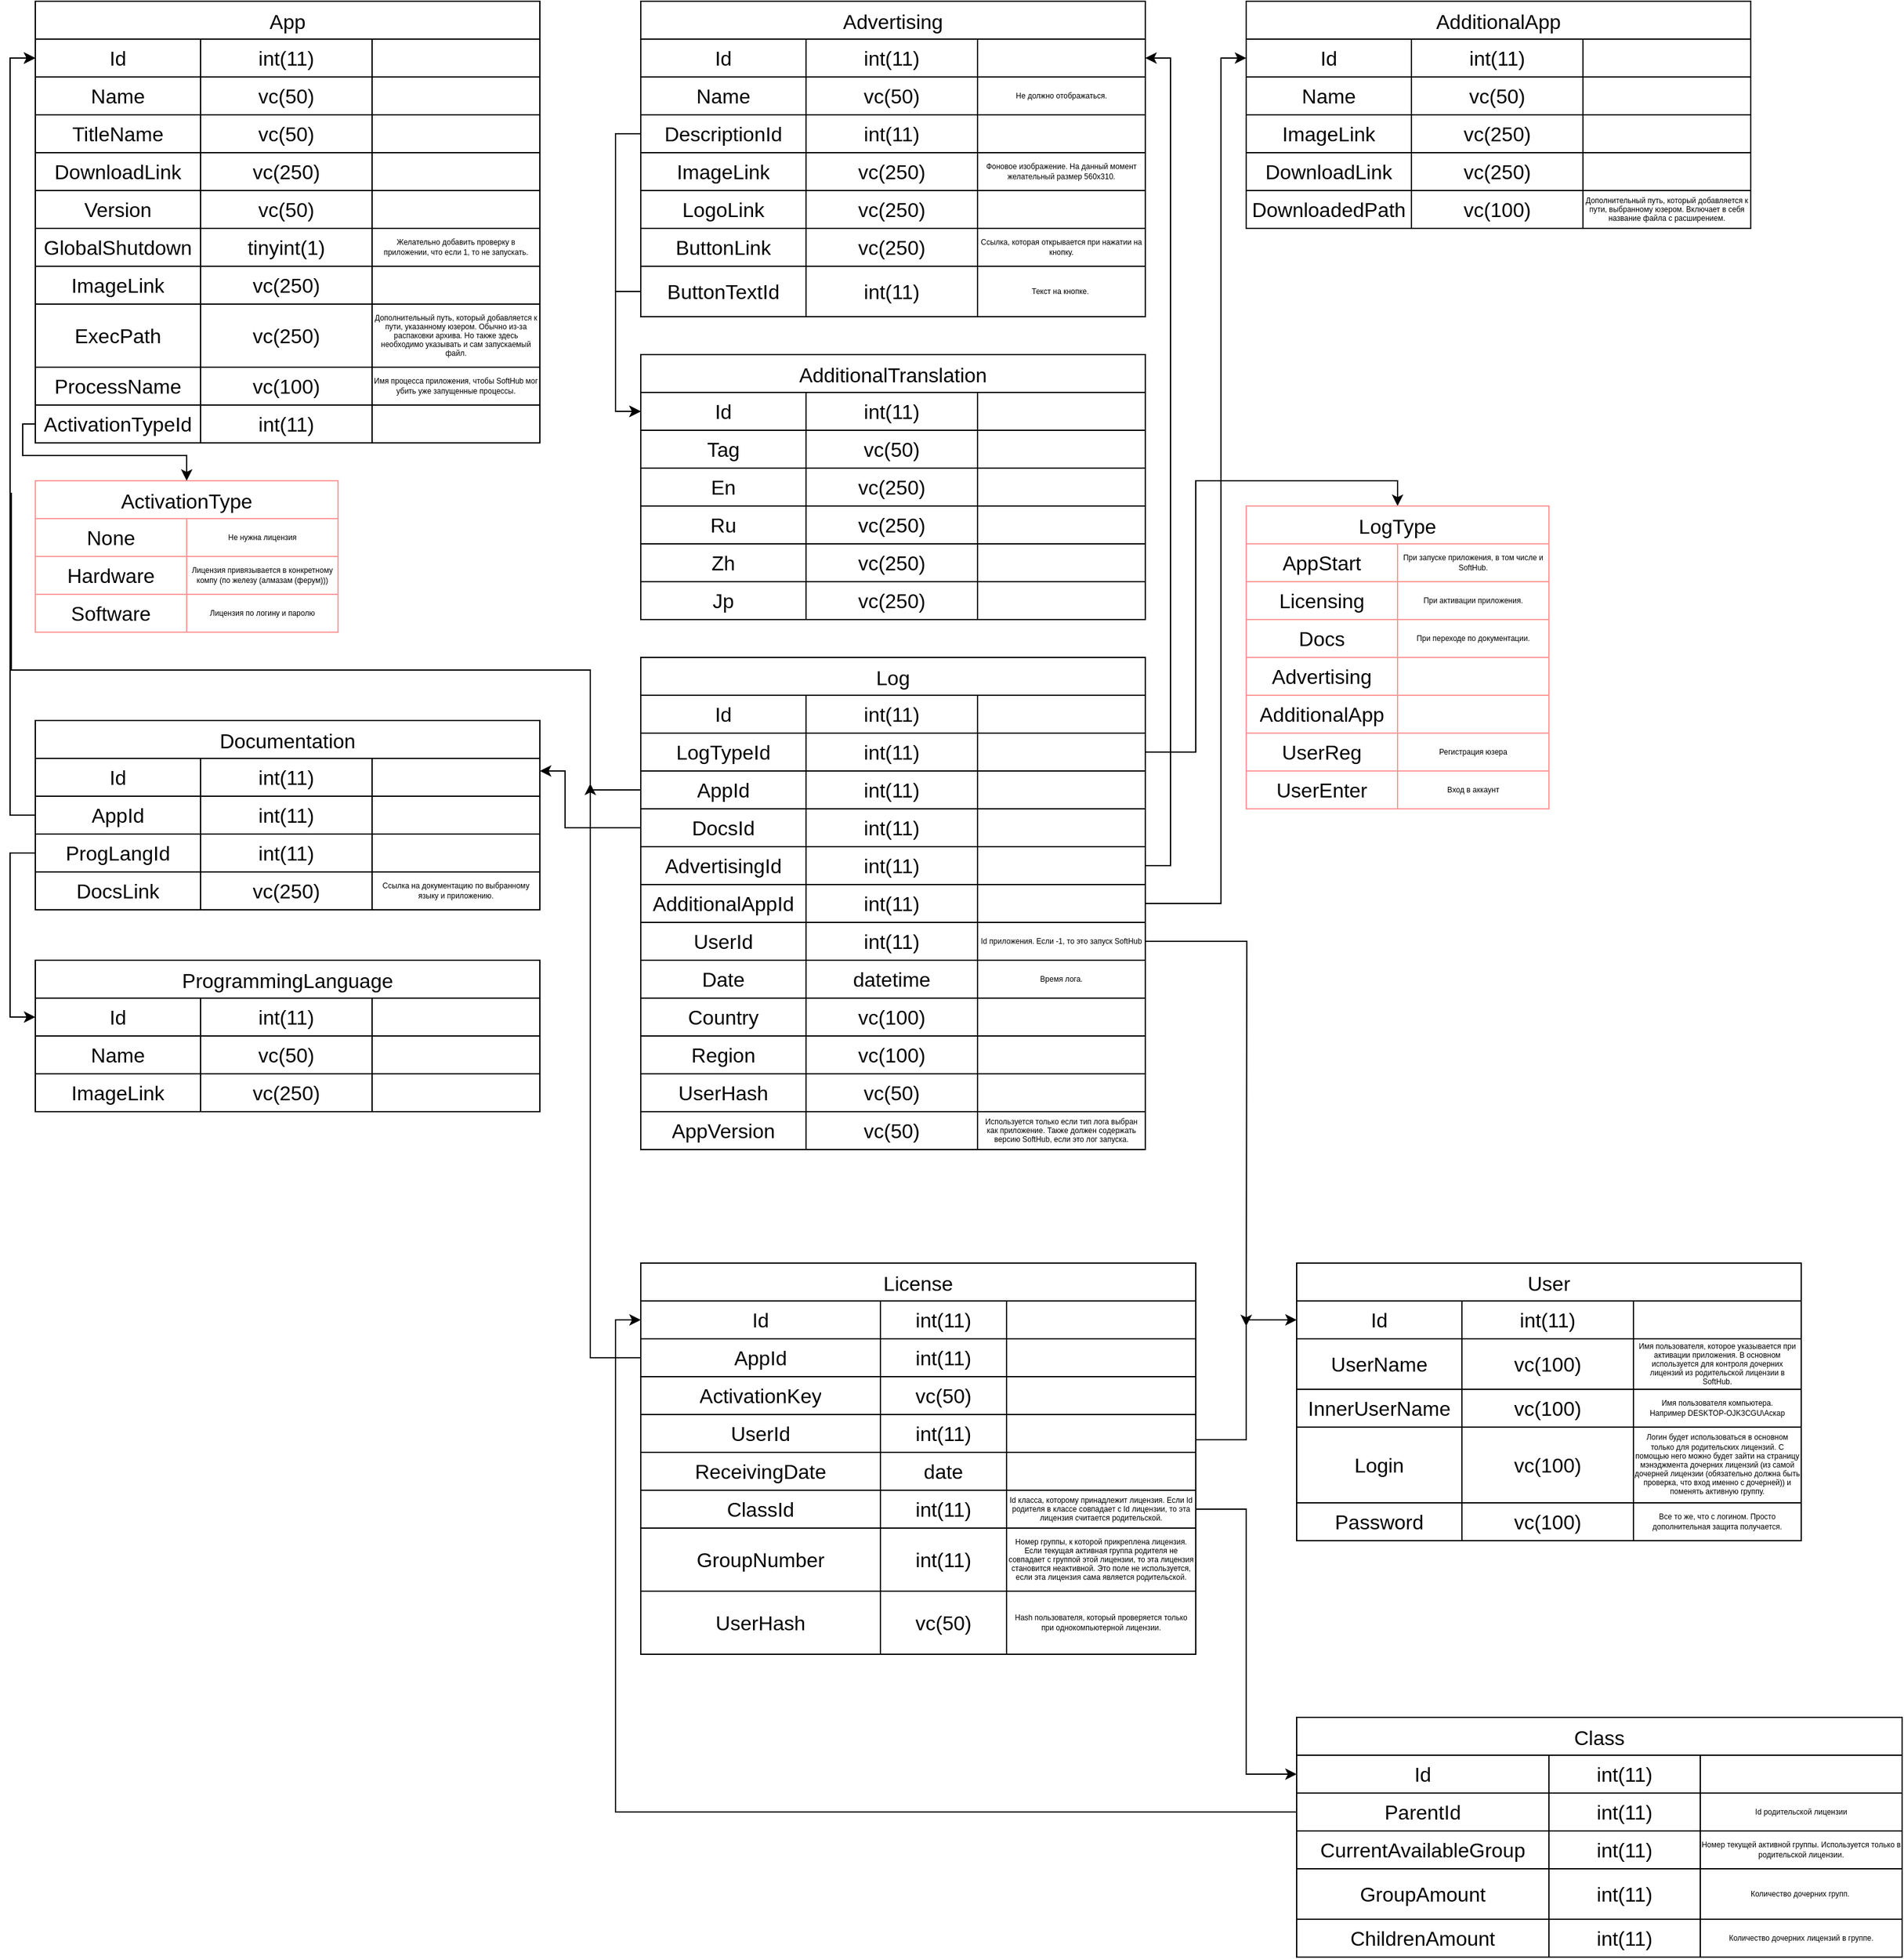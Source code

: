 <mxfile version="22.1.21" type="github">
  <diagram name="Страница — 1" id="0MV36oEUkLjYBx1AANBR">
    <mxGraphModel dx="1434" dy="746" grid="1" gridSize="10" guides="1" tooltips="1" connect="1" arrows="1" fold="1" page="1" pageScale="1" pageWidth="4000" pageHeight="4000" math="0" shadow="0">
      <root>
        <mxCell id="0" />
        <mxCell id="1" parent="0" />
        <mxCell id="mC7Bvy9f36BZvepkwvA2-1" value="App" style="shape=table;startSize=30;container=1;collapsible=0;childLayout=tableLayout;strokeColor=default;fontSize=16;verticalAlign=middle;" parent="1" vertex="1">
          <mxGeometry x="40" y="40" width="400" height="350" as="geometry" />
        </mxCell>
        <mxCell id="mC7Bvy9f36BZvepkwvA2-2" value="" style="shape=tableRow;horizontal=0;startSize=0;swimlaneHead=0;swimlaneBody=0;strokeColor=inherit;top=0;left=0;bottom=0;right=0;collapsible=0;dropTarget=0;fillColor=none;points=[[0,0.5],[1,0.5]];portConstraint=eastwest;fontSize=16;" parent="mC7Bvy9f36BZvepkwvA2-1" vertex="1">
          <mxGeometry y="30" width="400" height="30" as="geometry" />
        </mxCell>
        <mxCell id="mC7Bvy9f36BZvepkwvA2-3" value="Id" style="shape=partialRectangle;html=1;whiteSpace=wrap;connectable=0;strokeColor=inherit;overflow=hidden;fillColor=none;top=0;left=0;bottom=0;right=0;pointerEvents=1;fontSize=16;" parent="mC7Bvy9f36BZvepkwvA2-2" vertex="1">
          <mxGeometry width="131" height="30" as="geometry">
            <mxRectangle width="131" height="30" as="alternateBounds" />
          </mxGeometry>
        </mxCell>
        <mxCell id="mC7Bvy9f36BZvepkwvA2-4" value="int(11)" style="shape=partialRectangle;html=1;whiteSpace=wrap;connectable=0;strokeColor=inherit;overflow=hidden;fillColor=none;top=0;left=0;bottom=0;right=0;pointerEvents=1;fontSize=16;" parent="mC7Bvy9f36BZvepkwvA2-2" vertex="1">
          <mxGeometry x="131" width="136" height="30" as="geometry">
            <mxRectangle width="136" height="30" as="alternateBounds" />
          </mxGeometry>
        </mxCell>
        <mxCell id="mC7Bvy9f36BZvepkwvA2-20" style="shape=partialRectangle;html=1;whiteSpace=wrap;connectable=0;strokeColor=inherit;overflow=hidden;fillColor=none;top=0;left=0;bottom=0;right=0;pointerEvents=1;fontSize=16;" parent="mC7Bvy9f36BZvepkwvA2-2" vertex="1">
          <mxGeometry x="267" width="133" height="30" as="geometry">
            <mxRectangle width="133" height="30" as="alternateBounds" />
          </mxGeometry>
        </mxCell>
        <mxCell id="mC7Bvy9f36BZvepkwvA2-6" value="" style="shape=tableRow;horizontal=0;startSize=0;swimlaneHead=0;swimlaneBody=0;strokeColor=inherit;top=0;left=0;bottom=0;right=0;collapsible=0;dropTarget=0;fillColor=none;points=[[0,0.5],[1,0.5]];portConstraint=eastwest;fontSize=16;" parent="mC7Bvy9f36BZvepkwvA2-1" vertex="1">
          <mxGeometry y="60" width="400" height="30" as="geometry" />
        </mxCell>
        <mxCell id="mC7Bvy9f36BZvepkwvA2-7" value="Name" style="shape=partialRectangle;html=1;whiteSpace=wrap;connectable=0;strokeColor=inherit;overflow=hidden;fillColor=none;top=0;left=0;bottom=0;right=0;pointerEvents=1;fontSize=16;" parent="mC7Bvy9f36BZvepkwvA2-6" vertex="1">
          <mxGeometry width="131" height="30" as="geometry">
            <mxRectangle width="131" height="30" as="alternateBounds" />
          </mxGeometry>
        </mxCell>
        <mxCell id="mC7Bvy9f36BZvepkwvA2-8" value="vc(50)" style="shape=partialRectangle;html=1;whiteSpace=wrap;connectable=0;strokeColor=inherit;overflow=hidden;fillColor=none;top=0;left=0;bottom=0;right=0;pointerEvents=1;fontSize=16;" parent="mC7Bvy9f36BZvepkwvA2-6" vertex="1">
          <mxGeometry x="131" width="136" height="30" as="geometry">
            <mxRectangle width="136" height="30" as="alternateBounds" />
          </mxGeometry>
        </mxCell>
        <mxCell id="mC7Bvy9f36BZvepkwvA2-21" style="shape=partialRectangle;html=1;whiteSpace=wrap;connectable=0;strokeColor=inherit;overflow=hidden;fillColor=none;top=0;left=0;bottom=0;right=0;pointerEvents=1;fontSize=16;" parent="mC7Bvy9f36BZvepkwvA2-6" vertex="1">
          <mxGeometry x="267" width="133" height="30" as="geometry">
            <mxRectangle width="133" height="30" as="alternateBounds" />
          </mxGeometry>
        </mxCell>
        <mxCell id="mC7Bvy9f36BZvepkwvA2-10" value="" style="shape=tableRow;horizontal=0;startSize=0;swimlaneHead=0;swimlaneBody=0;strokeColor=inherit;top=0;left=0;bottom=0;right=0;collapsible=0;dropTarget=0;fillColor=none;points=[[0,0.5],[1,0.5]];portConstraint=eastwest;fontSize=16;" parent="mC7Bvy9f36BZvepkwvA2-1" vertex="1">
          <mxGeometry y="90" width="400" height="30" as="geometry" />
        </mxCell>
        <mxCell id="mC7Bvy9f36BZvepkwvA2-11" value="TitleName" style="shape=partialRectangle;html=1;whiteSpace=wrap;connectable=0;strokeColor=inherit;overflow=hidden;fillColor=none;top=0;left=0;bottom=0;right=0;pointerEvents=1;fontSize=16;" parent="mC7Bvy9f36BZvepkwvA2-10" vertex="1">
          <mxGeometry width="131" height="30" as="geometry">
            <mxRectangle width="131" height="30" as="alternateBounds" />
          </mxGeometry>
        </mxCell>
        <mxCell id="mC7Bvy9f36BZvepkwvA2-12" value="vc(50)" style="shape=partialRectangle;html=1;whiteSpace=wrap;connectable=0;strokeColor=inherit;overflow=hidden;fillColor=none;top=0;left=0;bottom=0;right=0;pointerEvents=1;fontSize=16;" parent="mC7Bvy9f36BZvepkwvA2-10" vertex="1">
          <mxGeometry x="131" width="136" height="30" as="geometry">
            <mxRectangle width="136" height="30" as="alternateBounds" />
          </mxGeometry>
        </mxCell>
        <mxCell id="mC7Bvy9f36BZvepkwvA2-22" style="shape=partialRectangle;html=1;whiteSpace=wrap;connectable=0;strokeColor=inherit;overflow=hidden;fillColor=none;top=0;left=0;bottom=0;right=0;pointerEvents=1;fontSize=16;" parent="mC7Bvy9f36BZvepkwvA2-10" vertex="1">
          <mxGeometry x="267" width="133" height="30" as="geometry">
            <mxRectangle width="133" height="30" as="alternateBounds" />
          </mxGeometry>
        </mxCell>
        <mxCell id="mC7Bvy9f36BZvepkwvA2-17" style="shape=tableRow;horizontal=0;startSize=0;swimlaneHead=0;swimlaneBody=0;strokeColor=inherit;top=0;left=0;bottom=0;right=0;collapsible=0;dropTarget=0;fillColor=none;points=[[0,0.5],[1,0.5]];portConstraint=eastwest;fontSize=16;" parent="mC7Bvy9f36BZvepkwvA2-1" vertex="1">
          <mxGeometry y="120" width="400" height="30" as="geometry" />
        </mxCell>
        <mxCell id="mC7Bvy9f36BZvepkwvA2-18" value="DownloadLink" style="shape=partialRectangle;html=1;whiteSpace=wrap;connectable=0;strokeColor=inherit;overflow=hidden;fillColor=none;top=0;left=0;bottom=0;right=0;pointerEvents=1;fontSize=16;" parent="mC7Bvy9f36BZvepkwvA2-17" vertex="1">
          <mxGeometry width="131" height="30" as="geometry">
            <mxRectangle width="131" height="30" as="alternateBounds" />
          </mxGeometry>
        </mxCell>
        <mxCell id="mC7Bvy9f36BZvepkwvA2-19" value="vc(250)" style="shape=partialRectangle;html=1;whiteSpace=wrap;connectable=0;strokeColor=inherit;overflow=hidden;fillColor=none;top=0;left=0;bottom=0;right=0;pointerEvents=1;fontSize=16;" parent="mC7Bvy9f36BZvepkwvA2-17" vertex="1">
          <mxGeometry x="131" width="136" height="30" as="geometry">
            <mxRectangle width="136" height="30" as="alternateBounds" />
          </mxGeometry>
        </mxCell>
        <mxCell id="mC7Bvy9f36BZvepkwvA2-23" style="shape=partialRectangle;html=1;whiteSpace=wrap;connectable=0;strokeColor=inherit;overflow=hidden;fillColor=none;top=0;left=0;bottom=0;right=0;pointerEvents=1;fontSize=16;" parent="mC7Bvy9f36BZvepkwvA2-17" vertex="1">
          <mxGeometry x="267" width="133" height="30" as="geometry">
            <mxRectangle width="133" height="30" as="alternateBounds" />
          </mxGeometry>
        </mxCell>
        <mxCell id="mC7Bvy9f36BZvepkwvA2-14" style="shape=tableRow;horizontal=0;startSize=0;swimlaneHead=0;swimlaneBody=0;strokeColor=inherit;top=0;left=0;bottom=0;right=0;collapsible=0;dropTarget=0;fillColor=none;points=[[0,0.5],[1,0.5]];portConstraint=eastwest;fontSize=16;" parent="mC7Bvy9f36BZvepkwvA2-1" vertex="1">
          <mxGeometry y="150" width="400" height="30" as="geometry" />
        </mxCell>
        <mxCell id="mC7Bvy9f36BZvepkwvA2-15" value="Version" style="shape=partialRectangle;html=1;whiteSpace=wrap;connectable=0;strokeColor=inherit;overflow=hidden;fillColor=none;top=0;left=0;bottom=0;right=0;pointerEvents=1;fontSize=16;" parent="mC7Bvy9f36BZvepkwvA2-14" vertex="1">
          <mxGeometry width="131" height="30" as="geometry">
            <mxRectangle width="131" height="30" as="alternateBounds" />
          </mxGeometry>
        </mxCell>
        <mxCell id="mC7Bvy9f36BZvepkwvA2-16" value="vc(50)" style="shape=partialRectangle;html=1;whiteSpace=wrap;connectable=0;strokeColor=inherit;overflow=hidden;fillColor=none;top=0;left=0;bottom=0;right=0;pointerEvents=1;fontSize=16;" parent="mC7Bvy9f36BZvepkwvA2-14" vertex="1">
          <mxGeometry x="131" width="136" height="30" as="geometry">
            <mxRectangle width="136" height="30" as="alternateBounds" />
          </mxGeometry>
        </mxCell>
        <mxCell id="mC7Bvy9f36BZvepkwvA2-24" style="shape=partialRectangle;html=1;whiteSpace=wrap;connectable=0;strokeColor=inherit;overflow=hidden;fillColor=none;top=0;left=0;bottom=0;right=0;pointerEvents=1;fontSize=16;" parent="mC7Bvy9f36BZvepkwvA2-14" vertex="1">
          <mxGeometry x="267" width="133" height="30" as="geometry">
            <mxRectangle width="133" height="30" as="alternateBounds" />
          </mxGeometry>
        </mxCell>
        <mxCell id="mC7Bvy9f36BZvepkwvA2-25" style="shape=tableRow;horizontal=0;startSize=0;swimlaneHead=0;swimlaneBody=0;strokeColor=inherit;top=0;left=0;bottom=0;right=0;collapsible=0;dropTarget=0;fillColor=none;points=[[0,0.5],[1,0.5]];portConstraint=eastwest;fontSize=16;" parent="mC7Bvy9f36BZvepkwvA2-1" vertex="1">
          <mxGeometry y="180" width="400" height="30" as="geometry" />
        </mxCell>
        <mxCell id="mC7Bvy9f36BZvepkwvA2-26" value="GlobalShutdown" style="shape=partialRectangle;html=1;whiteSpace=wrap;connectable=0;strokeColor=inherit;overflow=hidden;fillColor=none;top=0;left=0;bottom=0;right=0;pointerEvents=1;fontSize=16;" parent="mC7Bvy9f36BZvepkwvA2-25" vertex="1">
          <mxGeometry width="131" height="30" as="geometry">
            <mxRectangle width="131" height="30" as="alternateBounds" />
          </mxGeometry>
        </mxCell>
        <mxCell id="mC7Bvy9f36BZvepkwvA2-27" value="tinyint(1)" style="shape=partialRectangle;html=1;whiteSpace=wrap;connectable=0;strokeColor=inherit;overflow=hidden;fillColor=none;top=0;left=0;bottom=0;right=0;pointerEvents=1;fontSize=16;" parent="mC7Bvy9f36BZvepkwvA2-25" vertex="1">
          <mxGeometry x="131" width="136" height="30" as="geometry">
            <mxRectangle width="136" height="30" as="alternateBounds" />
          </mxGeometry>
        </mxCell>
        <mxCell id="mC7Bvy9f36BZvepkwvA2-28" value="Желательно добавить проверку в приложении, что если 1, то не запускать." style="shape=partialRectangle;whiteSpace=wrap;connectable=0;strokeColor=inherit;overflow=hidden;fillColor=none;top=0;left=0;bottom=0;right=0;pointerEvents=1;fontSize=6;verticalAlign=middle;html=1;" parent="mC7Bvy9f36BZvepkwvA2-25" vertex="1">
          <mxGeometry x="267" width="133" height="30" as="geometry">
            <mxRectangle width="133" height="30" as="alternateBounds" />
          </mxGeometry>
        </mxCell>
        <mxCell id="mC7Bvy9f36BZvepkwvA2-29" style="shape=tableRow;horizontal=0;startSize=0;swimlaneHead=0;swimlaneBody=0;strokeColor=inherit;top=0;left=0;bottom=0;right=0;collapsible=0;dropTarget=0;fillColor=none;points=[[0,0.5],[1,0.5]];portConstraint=eastwest;fontSize=16;" parent="mC7Bvy9f36BZvepkwvA2-1" vertex="1">
          <mxGeometry y="210" width="400" height="30" as="geometry" />
        </mxCell>
        <mxCell id="mC7Bvy9f36BZvepkwvA2-30" value="ImageLink" style="shape=partialRectangle;html=1;whiteSpace=wrap;connectable=0;strokeColor=inherit;overflow=hidden;fillColor=none;top=0;left=0;bottom=0;right=0;pointerEvents=1;fontSize=16;" parent="mC7Bvy9f36BZvepkwvA2-29" vertex="1">
          <mxGeometry width="131" height="30" as="geometry">
            <mxRectangle width="131" height="30" as="alternateBounds" />
          </mxGeometry>
        </mxCell>
        <mxCell id="mC7Bvy9f36BZvepkwvA2-31" value="vc(250)" style="shape=partialRectangle;html=1;whiteSpace=wrap;connectable=0;strokeColor=inherit;overflow=hidden;fillColor=none;top=0;left=0;bottom=0;right=0;pointerEvents=1;fontSize=16;" parent="mC7Bvy9f36BZvepkwvA2-29" vertex="1">
          <mxGeometry x="131" width="136" height="30" as="geometry">
            <mxRectangle width="136" height="30" as="alternateBounds" />
          </mxGeometry>
        </mxCell>
        <mxCell id="mC7Bvy9f36BZvepkwvA2-32" style="shape=partialRectangle;html=1;whiteSpace=wrap;connectable=0;strokeColor=inherit;overflow=hidden;fillColor=none;top=0;left=0;bottom=0;right=0;pointerEvents=1;fontSize=16;" parent="mC7Bvy9f36BZvepkwvA2-29" vertex="1">
          <mxGeometry x="267" width="133" height="30" as="geometry">
            <mxRectangle width="133" height="30" as="alternateBounds" />
          </mxGeometry>
        </mxCell>
        <mxCell id="mC7Bvy9f36BZvepkwvA2-37" style="shape=tableRow;horizontal=0;startSize=0;swimlaneHead=0;swimlaneBody=0;strokeColor=inherit;top=0;left=0;bottom=0;right=0;collapsible=0;dropTarget=0;fillColor=none;points=[[0,0.5],[1,0.5]];portConstraint=eastwest;fontSize=16;" parent="mC7Bvy9f36BZvepkwvA2-1" vertex="1">
          <mxGeometry y="240" width="400" height="50" as="geometry" />
        </mxCell>
        <mxCell id="mC7Bvy9f36BZvepkwvA2-38" value="ExecPath" style="shape=partialRectangle;html=1;whiteSpace=wrap;connectable=0;strokeColor=inherit;overflow=hidden;fillColor=none;top=0;left=0;bottom=0;right=0;pointerEvents=1;fontSize=16;" parent="mC7Bvy9f36BZvepkwvA2-37" vertex="1">
          <mxGeometry width="131" height="50" as="geometry">
            <mxRectangle width="131" height="50" as="alternateBounds" />
          </mxGeometry>
        </mxCell>
        <mxCell id="mC7Bvy9f36BZvepkwvA2-39" value="vc(250)" style="shape=partialRectangle;html=1;whiteSpace=wrap;connectable=0;strokeColor=inherit;overflow=hidden;fillColor=none;top=0;left=0;bottom=0;right=0;pointerEvents=1;fontSize=16;" parent="mC7Bvy9f36BZvepkwvA2-37" vertex="1">
          <mxGeometry x="131" width="136" height="50" as="geometry">
            <mxRectangle width="136" height="50" as="alternateBounds" />
          </mxGeometry>
        </mxCell>
        <mxCell id="mC7Bvy9f36BZvepkwvA2-40" value="Дополнительный путь, который добавляется к пути, указанному юзером. Обычно из-за распаковки архива. Но также здесь необходимо указывать и сам запускаемый файл." style="shape=partialRectangle;whiteSpace=wrap;connectable=0;strokeColor=inherit;overflow=hidden;fillColor=none;top=0;left=0;bottom=0;right=0;pointerEvents=1;fontSize=6;align=center;verticalAlign=middle;labelPosition=center;verticalLabelPosition=middle;html=1;" parent="mC7Bvy9f36BZvepkwvA2-37" vertex="1">
          <mxGeometry x="267" width="133" height="50" as="geometry">
            <mxRectangle width="133" height="50" as="alternateBounds" />
          </mxGeometry>
        </mxCell>
        <mxCell id="mC7Bvy9f36BZvepkwvA2-41" style="shape=tableRow;horizontal=0;startSize=0;swimlaneHead=0;swimlaneBody=0;strokeColor=inherit;top=0;left=0;bottom=0;right=0;collapsible=0;dropTarget=0;fillColor=none;points=[[0,0.5],[1,0.5]];portConstraint=eastwest;fontSize=16;" parent="mC7Bvy9f36BZvepkwvA2-1" vertex="1">
          <mxGeometry y="290" width="400" height="30" as="geometry" />
        </mxCell>
        <mxCell id="mC7Bvy9f36BZvepkwvA2-42" value="ProcessName" style="shape=partialRectangle;html=1;whiteSpace=wrap;connectable=0;strokeColor=inherit;overflow=hidden;fillColor=none;top=0;left=0;bottom=0;right=0;pointerEvents=1;fontSize=16;" parent="mC7Bvy9f36BZvepkwvA2-41" vertex="1">
          <mxGeometry width="131" height="30" as="geometry">
            <mxRectangle width="131" height="30" as="alternateBounds" />
          </mxGeometry>
        </mxCell>
        <mxCell id="mC7Bvy9f36BZvepkwvA2-43" value="vc(100)" style="shape=partialRectangle;html=1;whiteSpace=wrap;connectable=0;strokeColor=inherit;overflow=hidden;fillColor=none;top=0;left=0;bottom=0;right=0;pointerEvents=1;fontSize=16;" parent="mC7Bvy9f36BZvepkwvA2-41" vertex="1">
          <mxGeometry x="131" width="136" height="30" as="geometry">
            <mxRectangle width="136" height="30" as="alternateBounds" />
          </mxGeometry>
        </mxCell>
        <mxCell id="mC7Bvy9f36BZvepkwvA2-44" value="Имя процесса приложения, чтобы SoftHub мог убить уже запущенные процессы." style="shape=partialRectangle;whiteSpace=wrap;connectable=0;strokeColor=inherit;overflow=hidden;fillColor=none;top=0;left=0;bottom=0;right=0;pointerEvents=1;fontSize=6;align=center;verticalAlign=middle;labelPosition=center;verticalLabelPosition=middle;html=1;" parent="mC7Bvy9f36BZvepkwvA2-41" vertex="1">
          <mxGeometry x="267" width="133" height="30" as="geometry">
            <mxRectangle width="133" height="30" as="alternateBounds" />
          </mxGeometry>
        </mxCell>
        <mxCell id="mC7Bvy9f36BZvepkwvA2-45" style="shape=tableRow;horizontal=0;startSize=0;swimlaneHead=0;swimlaneBody=0;strokeColor=inherit;top=0;left=0;bottom=0;right=0;collapsible=0;dropTarget=0;fillColor=none;points=[[0,0.5],[1,0.5]];portConstraint=eastwest;fontSize=16;" parent="mC7Bvy9f36BZvepkwvA2-1" vertex="1">
          <mxGeometry y="320" width="400" height="30" as="geometry" />
        </mxCell>
        <mxCell id="mC7Bvy9f36BZvepkwvA2-46" value="ActivationTypeId" style="shape=partialRectangle;html=1;whiteSpace=wrap;connectable=0;strokeColor=inherit;overflow=hidden;fillColor=none;top=0;left=0;bottom=0;right=0;pointerEvents=1;fontSize=16;" parent="mC7Bvy9f36BZvepkwvA2-45" vertex="1">
          <mxGeometry width="131" height="30" as="geometry">
            <mxRectangle width="131" height="30" as="alternateBounds" />
          </mxGeometry>
        </mxCell>
        <mxCell id="mC7Bvy9f36BZvepkwvA2-47" value="int(11)" style="shape=partialRectangle;html=1;whiteSpace=wrap;connectable=0;strokeColor=inherit;overflow=hidden;fillColor=none;top=0;left=0;bottom=0;right=0;pointerEvents=1;fontSize=16;" parent="mC7Bvy9f36BZvepkwvA2-45" vertex="1">
          <mxGeometry x="131" width="136" height="30" as="geometry">
            <mxRectangle width="136" height="30" as="alternateBounds" />
          </mxGeometry>
        </mxCell>
        <mxCell id="mC7Bvy9f36BZvepkwvA2-48" style="shape=partialRectangle;whiteSpace=wrap;connectable=0;strokeColor=inherit;overflow=hidden;fillColor=none;top=0;left=0;bottom=0;right=0;pointerEvents=1;fontSize=6;align=center;verticalAlign=middle;labelPosition=center;verticalLabelPosition=middle;html=1;" parent="mC7Bvy9f36BZvepkwvA2-45" vertex="1">
          <mxGeometry x="267" width="133" height="30" as="geometry">
            <mxRectangle width="133" height="30" as="alternateBounds" />
          </mxGeometry>
        </mxCell>
        <mxCell id="mC7Bvy9f36BZvepkwvA2-51" value="Advertising" style="shape=table;startSize=30;container=1;collapsible=0;childLayout=tableLayout;strokeColor=default;fontSize=16;verticalAlign=middle;" parent="1" vertex="1">
          <mxGeometry x="520" y="40" width="400" height="250" as="geometry" />
        </mxCell>
        <mxCell id="mC7Bvy9f36BZvepkwvA2-52" value="" style="shape=tableRow;horizontal=0;startSize=0;swimlaneHead=0;swimlaneBody=0;strokeColor=inherit;top=0;left=0;bottom=0;right=0;collapsible=0;dropTarget=0;fillColor=none;points=[[0,0.5],[1,0.5]];portConstraint=eastwest;fontSize=16;" parent="mC7Bvy9f36BZvepkwvA2-51" vertex="1">
          <mxGeometry y="30" width="400" height="30" as="geometry" />
        </mxCell>
        <mxCell id="mC7Bvy9f36BZvepkwvA2-53" value="Id" style="shape=partialRectangle;html=1;whiteSpace=wrap;connectable=0;strokeColor=inherit;overflow=hidden;fillColor=none;top=0;left=0;bottom=0;right=0;pointerEvents=1;fontSize=16;" parent="mC7Bvy9f36BZvepkwvA2-52" vertex="1">
          <mxGeometry width="131" height="30" as="geometry">
            <mxRectangle width="131" height="30" as="alternateBounds" />
          </mxGeometry>
        </mxCell>
        <mxCell id="mC7Bvy9f36BZvepkwvA2-54" value="int(11)" style="shape=partialRectangle;html=1;whiteSpace=wrap;connectable=0;strokeColor=inherit;overflow=hidden;fillColor=none;top=0;left=0;bottom=0;right=0;pointerEvents=1;fontSize=16;" parent="mC7Bvy9f36BZvepkwvA2-52" vertex="1">
          <mxGeometry x="131" width="136" height="30" as="geometry">
            <mxRectangle width="136" height="30" as="alternateBounds" />
          </mxGeometry>
        </mxCell>
        <mxCell id="mC7Bvy9f36BZvepkwvA2-55" style="shape=partialRectangle;html=1;whiteSpace=wrap;connectable=0;strokeColor=inherit;overflow=hidden;fillColor=none;top=0;left=0;bottom=0;right=0;pointerEvents=1;fontSize=16;" parent="mC7Bvy9f36BZvepkwvA2-52" vertex="1">
          <mxGeometry x="267" width="133" height="30" as="geometry">
            <mxRectangle width="133" height="30" as="alternateBounds" />
          </mxGeometry>
        </mxCell>
        <mxCell id="mC7Bvy9f36BZvepkwvA2-56" value="" style="shape=tableRow;horizontal=0;startSize=0;swimlaneHead=0;swimlaneBody=0;strokeColor=inherit;top=0;left=0;bottom=0;right=0;collapsible=0;dropTarget=0;fillColor=none;points=[[0,0.5],[1,0.5]];portConstraint=eastwest;fontSize=16;" parent="mC7Bvy9f36BZvepkwvA2-51" vertex="1">
          <mxGeometry y="60" width="400" height="30" as="geometry" />
        </mxCell>
        <mxCell id="mC7Bvy9f36BZvepkwvA2-57" value="Name" style="shape=partialRectangle;html=1;whiteSpace=wrap;connectable=0;strokeColor=inherit;overflow=hidden;fillColor=none;top=0;left=0;bottom=0;right=0;pointerEvents=1;fontSize=16;" parent="mC7Bvy9f36BZvepkwvA2-56" vertex="1">
          <mxGeometry width="131" height="30" as="geometry">
            <mxRectangle width="131" height="30" as="alternateBounds" />
          </mxGeometry>
        </mxCell>
        <mxCell id="mC7Bvy9f36BZvepkwvA2-58" value="vc(50)" style="shape=partialRectangle;html=1;whiteSpace=wrap;connectable=0;strokeColor=inherit;overflow=hidden;fillColor=none;top=0;left=0;bottom=0;right=0;pointerEvents=1;fontSize=16;" parent="mC7Bvy9f36BZvepkwvA2-56" vertex="1">
          <mxGeometry x="131" width="136" height="30" as="geometry">
            <mxRectangle width="136" height="30" as="alternateBounds" />
          </mxGeometry>
        </mxCell>
        <mxCell id="mC7Bvy9f36BZvepkwvA2-59" value="Не должно отображаться." style="shape=partialRectangle;html=1;whiteSpace=wrap;connectable=0;strokeColor=inherit;overflow=hidden;fillColor=none;top=0;left=0;bottom=0;right=0;pointerEvents=1;fontSize=6;" parent="mC7Bvy9f36BZvepkwvA2-56" vertex="1">
          <mxGeometry x="267" width="133" height="30" as="geometry">
            <mxRectangle width="133" height="30" as="alternateBounds" />
          </mxGeometry>
        </mxCell>
        <mxCell id="mC7Bvy9f36BZvepkwvA2-60" value="" style="shape=tableRow;horizontal=0;startSize=0;swimlaneHead=0;swimlaneBody=0;strokeColor=inherit;top=0;left=0;bottom=0;right=0;collapsible=0;dropTarget=0;fillColor=none;points=[[0,0.5],[1,0.5]];portConstraint=eastwest;fontSize=16;" parent="mC7Bvy9f36BZvepkwvA2-51" vertex="1">
          <mxGeometry y="90" width="400" height="30" as="geometry" />
        </mxCell>
        <mxCell id="mC7Bvy9f36BZvepkwvA2-61" value="DescriptionId" style="shape=partialRectangle;html=1;whiteSpace=wrap;connectable=0;strokeColor=inherit;overflow=hidden;fillColor=none;top=0;left=0;bottom=0;right=0;pointerEvents=1;fontSize=16;" parent="mC7Bvy9f36BZvepkwvA2-60" vertex="1">
          <mxGeometry width="131" height="30" as="geometry">
            <mxRectangle width="131" height="30" as="alternateBounds" />
          </mxGeometry>
        </mxCell>
        <mxCell id="mC7Bvy9f36BZvepkwvA2-62" value="int(11)" style="shape=partialRectangle;html=1;whiteSpace=wrap;connectable=0;strokeColor=inherit;overflow=hidden;fillColor=none;top=0;left=0;bottom=0;right=0;pointerEvents=1;fontSize=16;" parent="mC7Bvy9f36BZvepkwvA2-60" vertex="1">
          <mxGeometry x="131" width="136" height="30" as="geometry">
            <mxRectangle width="136" height="30" as="alternateBounds" />
          </mxGeometry>
        </mxCell>
        <mxCell id="mC7Bvy9f36BZvepkwvA2-63" style="shape=partialRectangle;html=1;whiteSpace=wrap;connectable=0;strokeColor=inherit;overflow=hidden;fillColor=none;top=0;left=0;bottom=0;right=0;pointerEvents=1;fontSize=16;" parent="mC7Bvy9f36BZvepkwvA2-60" vertex="1">
          <mxGeometry x="267" width="133" height="30" as="geometry">
            <mxRectangle width="133" height="30" as="alternateBounds" />
          </mxGeometry>
        </mxCell>
        <mxCell id="mC7Bvy9f36BZvepkwvA2-64" style="shape=tableRow;horizontal=0;startSize=0;swimlaneHead=0;swimlaneBody=0;strokeColor=inherit;top=0;left=0;bottom=0;right=0;collapsible=0;dropTarget=0;fillColor=none;points=[[0,0.5],[1,0.5]];portConstraint=eastwest;fontSize=16;" parent="mC7Bvy9f36BZvepkwvA2-51" vertex="1">
          <mxGeometry y="120" width="400" height="30" as="geometry" />
        </mxCell>
        <mxCell id="mC7Bvy9f36BZvepkwvA2-65" value="ImageLink" style="shape=partialRectangle;html=1;whiteSpace=wrap;connectable=0;strokeColor=inherit;overflow=hidden;fillColor=none;top=0;left=0;bottom=0;right=0;pointerEvents=1;fontSize=16;" parent="mC7Bvy9f36BZvepkwvA2-64" vertex="1">
          <mxGeometry width="131" height="30" as="geometry">
            <mxRectangle width="131" height="30" as="alternateBounds" />
          </mxGeometry>
        </mxCell>
        <mxCell id="mC7Bvy9f36BZvepkwvA2-66" value="vc(250)" style="shape=partialRectangle;html=1;whiteSpace=wrap;connectable=0;strokeColor=inherit;overflow=hidden;fillColor=none;top=0;left=0;bottom=0;right=0;pointerEvents=1;fontSize=16;" parent="mC7Bvy9f36BZvepkwvA2-64" vertex="1">
          <mxGeometry x="131" width="136" height="30" as="geometry">
            <mxRectangle width="136" height="30" as="alternateBounds" />
          </mxGeometry>
        </mxCell>
        <mxCell id="mC7Bvy9f36BZvepkwvA2-67" value="Фоновое изображение. На данный момент желательный размер 560х310." style="shape=partialRectangle;html=1;whiteSpace=wrap;connectable=0;strokeColor=inherit;overflow=hidden;fillColor=none;top=0;left=0;bottom=0;right=0;pointerEvents=1;fontSize=6;" parent="mC7Bvy9f36BZvepkwvA2-64" vertex="1">
          <mxGeometry x="267" width="133" height="30" as="geometry">
            <mxRectangle width="133" height="30" as="alternateBounds" />
          </mxGeometry>
        </mxCell>
        <mxCell id="mC7Bvy9f36BZvepkwvA2-68" style="shape=tableRow;horizontal=0;startSize=0;swimlaneHead=0;swimlaneBody=0;strokeColor=inherit;top=0;left=0;bottom=0;right=0;collapsible=0;dropTarget=0;fillColor=none;points=[[0,0.5],[1,0.5]];portConstraint=eastwest;fontSize=16;" parent="mC7Bvy9f36BZvepkwvA2-51" vertex="1">
          <mxGeometry y="150" width="400" height="30" as="geometry" />
        </mxCell>
        <mxCell id="mC7Bvy9f36BZvepkwvA2-69" value="LogoLink" style="shape=partialRectangle;html=1;whiteSpace=wrap;connectable=0;strokeColor=inherit;overflow=hidden;fillColor=none;top=0;left=0;bottom=0;right=0;pointerEvents=1;fontSize=16;" parent="mC7Bvy9f36BZvepkwvA2-68" vertex="1">
          <mxGeometry width="131" height="30" as="geometry">
            <mxRectangle width="131" height="30" as="alternateBounds" />
          </mxGeometry>
        </mxCell>
        <mxCell id="mC7Bvy9f36BZvepkwvA2-70" value="vc(250)" style="shape=partialRectangle;html=1;whiteSpace=wrap;connectable=0;strokeColor=inherit;overflow=hidden;fillColor=none;top=0;left=0;bottom=0;right=0;pointerEvents=1;fontSize=16;" parent="mC7Bvy9f36BZvepkwvA2-68" vertex="1">
          <mxGeometry x="131" width="136" height="30" as="geometry">
            <mxRectangle width="136" height="30" as="alternateBounds" />
          </mxGeometry>
        </mxCell>
        <mxCell id="mC7Bvy9f36BZvepkwvA2-71" style="shape=partialRectangle;html=1;whiteSpace=wrap;connectable=0;strokeColor=inherit;overflow=hidden;fillColor=none;top=0;left=0;bottom=0;right=0;pointerEvents=1;fontSize=16;" parent="mC7Bvy9f36BZvepkwvA2-68" vertex="1">
          <mxGeometry x="267" width="133" height="30" as="geometry">
            <mxRectangle width="133" height="30" as="alternateBounds" />
          </mxGeometry>
        </mxCell>
        <mxCell id="mC7Bvy9f36BZvepkwvA2-72" style="shape=tableRow;horizontal=0;startSize=0;swimlaneHead=0;swimlaneBody=0;strokeColor=inherit;top=0;left=0;bottom=0;right=0;collapsible=0;dropTarget=0;fillColor=none;points=[[0,0.5],[1,0.5]];portConstraint=eastwest;fontSize=16;" parent="mC7Bvy9f36BZvepkwvA2-51" vertex="1">
          <mxGeometry y="180" width="400" height="30" as="geometry" />
        </mxCell>
        <mxCell id="mC7Bvy9f36BZvepkwvA2-73" value="ButtonLink" style="shape=partialRectangle;html=1;whiteSpace=wrap;connectable=0;strokeColor=inherit;overflow=hidden;fillColor=none;top=0;left=0;bottom=0;right=0;pointerEvents=1;fontSize=16;" parent="mC7Bvy9f36BZvepkwvA2-72" vertex="1">
          <mxGeometry width="131" height="30" as="geometry">
            <mxRectangle width="131" height="30" as="alternateBounds" />
          </mxGeometry>
        </mxCell>
        <mxCell id="mC7Bvy9f36BZvepkwvA2-74" value="vc(250)" style="shape=partialRectangle;html=1;whiteSpace=wrap;connectable=0;strokeColor=inherit;overflow=hidden;fillColor=none;top=0;left=0;bottom=0;right=0;pointerEvents=1;fontSize=16;" parent="mC7Bvy9f36BZvepkwvA2-72" vertex="1">
          <mxGeometry x="131" width="136" height="30" as="geometry">
            <mxRectangle width="136" height="30" as="alternateBounds" />
          </mxGeometry>
        </mxCell>
        <mxCell id="mC7Bvy9f36BZvepkwvA2-75" value="Ссылка, которая открывается при нажатии на кнопку." style="shape=partialRectangle;whiteSpace=wrap;connectable=0;strokeColor=inherit;overflow=hidden;fillColor=none;top=0;left=0;bottom=0;right=0;pointerEvents=1;fontSize=6;verticalAlign=middle;html=1;" parent="mC7Bvy9f36BZvepkwvA2-72" vertex="1">
          <mxGeometry x="267" width="133" height="30" as="geometry">
            <mxRectangle width="133" height="30" as="alternateBounds" />
          </mxGeometry>
        </mxCell>
        <mxCell id="mC7Bvy9f36BZvepkwvA2-76" style="shape=tableRow;horizontal=0;startSize=0;swimlaneHead=0;swimlaneBody=0;strokeColor=inherit;top=0;left=0;bottom=0;right=0;collapsible=0;dropTarget=0;fillColor=none;points=[[0,0.5],[1,0.5]];portConstraint=eastwest;fontSize=16;" parent="mC7Bvy9f36BZvepkwvA2-51" vertex="1">
          <mxGeometry y="210" width="400" height="40" as="geometry" />
        </mxCell>
        <mxCell id="mC7Bvy9f36BZvepkwvA2-77" value="ButtonTextId" style="shape=partialRectangle;html=1;whiteSpace=wrap;connectable=0;strokeColor=inherit;overflow=hidden;fillColor=none;top=0;left=0;bottom=0;right=0;pointerEvents=1;fontSize=16;" parent="mC7Bvy9f36BZvepkwvA2-76" vertex="1">
          <mxGeometry width="131" height="40" as="geometry">
            <mxRectangle width="131" height="40" as="alternateBounds" />
          </mxGeometry>
        </mxCell>
        <mxCell id="mC7Bvy9f36BZvepkwvA2-78" value="int(11)" style="shape=partialRectangle;html=1;whiteSpace=wrap;connectable=0;strokeColor=inherit;overflow=hidden;fillColor=none;top=0;left=0;bottom=0;right=0;pointerEvents=1;fontSize=16;" parent="mC7Bvy9f36BZvepkwvA2-76" vertex="1">
          <mxGeometry x="131" width="136" height="40" as="geometry">
            <mxRectangle width="136" height="40" as="alternateBounds" />
          </mxGeometry>
        </mxCell>
        <mxCell id="mC7Bvy9f36BZvepkwvA2-79" value="Текст на кнопке.&amp;nbsp;" style="shape=partialRectangle;html=1;whiteSpace=wrap;connectable=0;strokeColor=inherit;overflow=hidden;fillColor=none;top=0;left=0;bottom=0;right=0;pointerEvents=1;fontSize=6;" parent="mC7Bvy9f36BZvepkwvA2-76" vertex="1">
          <mxGeometry x="267" width="133" height="40" as="geometry">
            <mxRectangle width="133" height="40" as="alternateBounds" />
          </mxGeometry>
        </mxCell>
        <mxCell id="mC7Bvy9f36BZvepkwvA2-92" value="AdditionalApp" style="shape=table;startSize=30;container=1;collapsible=0;childLayout=tableLayout;strokeColor=default;fontSize=16;verticalAlign=middle;" parent="1" vertex="1">
          <mxGeometry x="1000" y="40" width="400" height="180" as="geometry" />
        </mxCell>
        <mxCell id="mC7Bvy9f36BZvepkwvA2-93" value="" style="shape=tableRow;horizontal=0;startSize=0;swimlaneHead=0;swimlaneBody=0;strokeColor=inherit;top=0;left=0;bottom=0;right=0;collapsible=0;dropTarget=0;fillColor=none;points=[[0,0.5],[1,0.5]];portConstraint=eastwest;fontSize=16;" parent="mC7Bvy9f36BZvepkwvA2-92" vertex="1">
          <mxGeometry y="30" width="400" height="30" as="geometry" />
        </mxCell>
        <mxCell id="mC7Bvy9f36BZvepkwvA2-94" value="Id" style="shape=partialRectangle;html=1;whiteSpace=wrap;connectable=0;strokeColor=inherit;overflow=hidden;fillColor=none;top=0;left=0;bottom=0;right=0;pointerEvents=1;fontSize=16;" parent="mC7Bvy9f36BZvepkwvA2-93" vertex="1">
          <mxGeometry width="131" height="30" as="geometry">
            <mxRectangle width="131" height="30" as="alternateBounds" />
          </mxGeometry>
        </mxCell>
        <mxCell id="mC7Bvy9f36BZvepkwvA2-95" value="int(11)" style="shape=partialRectangle;html=1;whiteSpace=wrap;connectable=0;strokeColor=inherit;overflow=hidden;fillColor=none;top=0;left=0;bottom=0;right=0;pointerEvents=1;fontSize=16;" parent="mC7Bvy9f36BZvepkwvA2-93" vertex="1">
          <mxGeometry x="131" width="136" height="30" as="geometry">
            <mxRectangle width="136" height="30" as="alternateBounds" />
          </mxGeometry>
        </mxCell>
        <mxCell id="mC7Bvy9f36BZvepkwvA2-96" style="shape=partialRectangle;html=1;whiteSpace=wrap;connectable=0;strokeColor=inherit;overflow=hidden;fillColor=none;top=0;left=0;bottom=0;right=0;pointerEvents=1;fontSize=16;" parent="mC7Bvy9f36BZvepkwvA2-93" vertex="1">
          <mxGeometry x="267" width="133" height="30" as="geometry">
            <mxRectangle width="133" height="30" as="alternateBounds" />
          </mxGeometry>
        </mxCell>
        <mxCell id="mC7Bvy9f36BZvepkwvA2-97" value="" style="shape=tableRow;horizontal=0;startSize=0;swimlaneHead=0;swimlaneBody=0;strokeColor=inherit;top=0;left=0;bottom=0;right=0;collapsible=0;dropTarget=0;fillColor=none;points=[[0,0.5],[1,0.5]];portConstraint=eastwest;fontSize=16;" parent="mC7Bvy9f36BZvepkwvA2-92" vertex="1">
          <mxGeometry y="60" width="400" height="30" as="geometry" />
        </mxCell>
        <mxCell id="mC7Bvy9f36BZvepkwvA2-98" value="Name" style="shape=partialRectangle;html=1;whiteSpace=wrap;connectable=0;strokeColor=inherit;overflow=hidden;fillColor=none;top=0;left=0;bottom=0;right=0;pointerEvents=1;fontSize=16;" parent="mC7Bvy9f36BZvepkwvA2-97" vertex="1">
          <mxGeometry width="131" height="30" as="geometry">
            <mxRectangle width="131" height="30" as="alternateBounds" />
          </mxGeometry>
        </mxCell>
        <mxCell id="mC7Bvy9f36BZvepkwvA2-99" value="vc(50)" style="shape=partialRectangle;html=1;whiteSpace=wrap;connectable=0;strokeColor=inherit;overflow=hidden;fillColor=none;top=0;left=0;bottom=0;right=0;pointerEvents=1;fontSize=16;" parent="mC7Bvy9f36BZvepkwvA2-97" vertex="1">
          <mxGeometry x="131" width="136" height="30" as="geometry">
            <mxRectangle width="136" height="30" as="alternateBounds" />
          </mxGeometry>
        </mxCell>
        <mxCell id="mC7Bvy9f36BZvepkwvA2-100" value="" style="shape=partialRectangle;html=1;whiteSpace=wrap;connectable=0;strokeColor=inherit;overflow=hidden;fillColor=none;top=0;left=0;bottom=0;right=0;pointerEvents=1;fontSize=6;" parent="mC7Bvy9f36BZvepkwvA2-97" vertex="1">
          <mxGeometry x="267" width="133" height="30" as="geometry">
            <mxRectangle width="133" height="30" as="alternateBounds" />
          </mxGeometry>
        </mxCell>
        <mxCell id="mC7Bvy9f36BZvepkwvA2-105" style="shape=tableRow;horizontal=0;startSize=0;swimlaneHead=0;swimlaneBody=0;strokeColor=inherit;top=0;left=0;bottom=0;right=0;collapsible=0;dropTarget=0;fillColor=none;points=[[0,0.5],[1,0.5]];portConstraint=eastwest;fontSize=16;" parent="mC7Bvy9f36BZvepkwvA2-92" vertex="1">
          <mxGeometry y="90" width="400" height="30" as="geometry" />
        </mxCell>
        <mxCell id="mC7Bvy9f36BZvepkwvA2-106" value="ImageLink" style="shape=partialRectangle;html=1;whiteSpace=wrap;connectable=0;strokeColor=inherit;overflow=hidden;fillColor=none;top=0;left=0;bottom=0;right=0;pointerEvents=1;fontSize=16;" parent="mC7Bvy9f36BZvepkwvA2-105" vertex="1">
          <mxGeometry width="131" height="30" as="geometry">
            <mxRectangle width="131" height="30" as="alternateBounds" />
          </mxGeometry>
        </mxCell>
        <mxCell id="mC7Bvy9f36BZvepkwvA2-107" value="vc(250)" style="shape=partialRectangle;html=1;whiteSpace=wrap;connectable=0;strokeColor=inherit;overflow=hidden;fillColor=none;top=0;left=0;bottom=0;right=0;pointerEvents=1;fontSize=16;" parent="mC7Bvy9f36BZvepkwvA2-105" vertex="1">
          <mxGeometry x="131" width="136" height="30" as="geometry">
            <mxRectangle width="136" height="30" as="alternateBounds" />
          </mxGeometry>
        </mxCell>
        <mxCell id="mC7Bvy9f36BZvepkwvA2-108" value="" style="shape=partialRectangle;html=1;whiteSpace=wrap;connectable=0;strokeColor=inherit;overflow=hidden;fillColor=none;top=0;left=0;bottom=0;right=0;pointerEvents=1;fontSize=6;" parent="mC7Bvy9f36BZvepkwvA2-105" vertex="1">
          <mxGeometry x="267" width="133" height="30" as="geometry">
            <mxRectangle width="133" height="30" as="alternateBounds" />
          </mxGeometry>
        </mxCell>
        <mxCell id="mC7Bvy9f36BZvepkwvA2-109" style="shape=tableRow;horizontal=0;startSize=0;swimlaneHead=0;swimlaneBody=0;strokeColor=inherit;top=0;left=0;bottom=0;right=0;collapsible=0;dropTarget=0;fillColor=none;points=[[0,0.5],[1,0.5]];portConstraint=eastwest;fontSize=16;" parent="mC7Bvy9f36BZvepkwvA2-92" vertex="1">
          <mxGeometry y="120" width="400" height="30" as="geometry" />
        </mxCell>
        <mxCell id="mC7Bvy9f36BZvepkwvA2-110" value="DownloadLink" style="shape=partialRectangle;html=1;whiteSpace=wrap;connectable=0;strokeColor=inherit;overflow=hidden;fillColor=none;top=0;left=0;bottom=0;right=0;pointerEvents=1;fontSize=16;" parent="mC7Bvy9f36BZvepkwvA2-109" vertex="1">
          <mxGeometry width="131" height="30" as="geometry">
            <mxRectangle width="131" height="30" as="alternateBounds" />
          </mxGeometry>
        </mxCell>
        <mxCell id="mC7Bvy9f36BZvepkwvA2-111" value="vc(250)" style="shape=partialRectangle;html=1;whiteSpace=wrap;connectable=0;strokeColor=inherit;overflow=hidden;fillColor=none;top=0;left=0;bottom=0;right=0;pointerEvents=1;fontSize=16;" parent="mC7Bvy9f36BZvepkwvA2-109" vertex="1">
          <mxGeometry x="131" width="136" height="30" as="geometry">
            <mxRectangle width="136" height="30" as="alternateBounds" />
          </mxGeometry>
        </mxCell>
        <mxCell id="mC7Bvy9f36BZvepkwvA2-112" style="shape=partialRectangle;html=1;whiteSpace=wrap;connectable=0;strokeColor=inherit;overflow=hidden;fillColor=none;top=0;left=0;bottom=0;right=0;pointerEvents=1;fontSize=16;" parent="mC7Bvy9f36BZvepkwvA2-109" vertex="1">
          <mxGeometry x="267" width="133" height="30" as="geometry">
            <mxRectangle width="133" height="30" as="alternateBounds" />
          </mxGeometry>
        </mxCell>
        <mxCell id="mC7Bvy9f36BZvepkwvA2-113" style="shape=tableRow;horizontal=0;startSize=0;swimlaneHead=0;swimlaneBody=0;strokeColor=inherit;top=0;left=0;bottom=0;right=0;collapsible=0;dropTarget=0;fillColor=none;points=[[0,0.5],[1,0.5]];portConstraint=eastwest;fontSize=16;" parent="mC7Bvy9f36BZvepkwvA2-92" vertex="1">
          <mxGeometry y="150" width="400" height="30" as="geometry" />
        </mxCell>
        <mxCell id="mC7Bvy9f36BZvepkwvA2-114" value="DownloadedPath" style="shape=partialRectangle;html=1;whiteSpace=wrap;connectable=0;strokeColor=inherit;overflow=hidden;fillColor=none;top=0;left=0;bottom=0;right=0;pointerEvents=1;fontSize=16;" parent="mC7Bvy9f36BZvepkwvA2-113" vertex="1">
          <mxGeometry width="131" height="30" as="geometry">
            <mxRectangle width="131" height="30" as="alternateBounds" />
          </mxGeometry>
        </mxCell>
        <mxCell id="mC7Bvy9f36BZvepkwvA2-115" value="vc(100)" style="shape=partialRectangle;html=1;whiteSpace=wrap;connectable=0;strokeColor=inherit;overflow=hidden;fillColor=none;top=0;left=0;bottom=0;right=0;pointerEvents=1;fontSize=16;" parent="mC7Bvy9f36BZvepkwvA2-113" vertex="1">
          <mxGeometry x="131" width="136" height="30" as="geometry">
            <mxRectangle width="136" height="30" as="alternateBounds" />
          </mxGeometry>
        </mxCell>
        <mxCell id="mC7Bvy9f36BZvepkwvA2-116" value="Дополнительный путь, который добавляется к пути, выбранному юзером. Включает в себя название файла с расширением." style="shape=partialRectangle;whiteSpace=wrap;connectable=0;strokeColor=inherit;overflow=hidden;fillColor=none;top=0;left=0;bottom=0;right=0;pointerEvents=1;fontSize=6;verticalAlign=middle;html=1;" parent="mC7Bvy9f36BZvepkwvA2-113" vertex="1">
          <mxGeometry x="267" width="133" height="30" as="geometry">
            <mxRectangle width="133" height="30" as="alternateBounds" />
          </mxGeometry>
        </mxCell>
        <mxCell id="mC7Bvy9f36BZvepkwvA2-121" value="ProgrammingLanguage" style="shape=table;startSize=30;container=1;collapsible=0;childLayout=tableLayout;strokeColor=default;fontSize=16;verticalAlign=middle;" parent="1" vertex="1">
          <mxGeometry x="40" y="800" width="400" height="120" as="geometry" />
        </mxCell>
        <mxCell id="mC7Bvy9f36BZvepkwvA2-122" value="" style="shape=tableRow;horizontal=0;startSize=0;swimlaneHead=0;swimlaneBody=0;strokeColor=inherit;top=0;left=0;bottom=0;right=0;collapsible=0;dropTarget=0;fillColor=none;points=[[0,0.5],[1,0.5]];portConstraint=eastwest;fontSize=16;" parent="mC7Bvy9f36BZvepkwvA2-121" vertex="1">
          <mxGeometry y="30" width="400" height="30" as="geometry" />
        </mxCell>
        <mxCell id="mC7Bvy9f36BZvepkwvA2-123" value="Id" style="shape=partialRectangle;html=1;whiteSpace=wrap;connectable=0;strokeColor=inherit;overflow=hidden;fillColor=none;top=0;left=0;bottom=0;right=0;pointerEvents=1;fontSize=16;" parent="mC7Bvy9f36BZvepkwvA2-122" vertex="1">
          <mxGeometry width="131" height="30" as="geometry">
            <mxRectangle width="131" height="30" as="alternateBounds" />
          </mxGeometry>
        </mxCell>
        <mxCell id="mC7Bvy9f36BZvepkwvA2-124" value="int(11)" style="shape=partialRectangle;html=1;whiteSpace=wrap;connectable=0;strokeColor=inherit;overflow=hidden;fillColor=none;top=0;left=0;bottom=0;right=0;pointerEvents=1;fontSize=16;" parent="mC7Bvy9f36BZvepkwvA2-122" vertex="1">
          <mxGeometry x="131" width="136" height="30" as="geometry">
            <mxRectangle width="136" height="30" as="alternateBounds" />
          </mxGeometry>
        </mxCell>
        <mxCell id="mC7Bvy9f36BZvepkwvA2-125" style="shape=partialRectangle;html=1;whiteSpace=wrap;connectable=0;strokeColor=inherit;overflow=hidden;fillColor=none;top=0;left=0;bottom=0;right=0;pointerEvents=1;fontSize=16;" parent="mC7Bvy9f36BZvepkwvA2-122" vertex="1">
          <mxGeometry x="267" width="133" height="30" as="geometry">
            <mxRectangle width="133" height="30" as="alternateBounds" />
          </mxGeometry>
        </mxCell>
        <mxCell id="mC7Bvy9f36BZvepkwvA2-126" value="" style="shape=tableRow;horizontal=0;startSize=0;swimlaneHead=0;swimlaneBody=0;strokeColor=inherit;top=0;left=0;bottom=0;right=0;collapsible=0;dropTarget=0;fillColor=none;points=[[0,0.5],[1,0.5]];portConstraint=eastwest;fontSize=16;" parent="mC7Bvy9f36BZvepkwvA2-121" vertex="1">
          <mxGeometry y="60" width="400" height="30" as="geometry" />
        </mxCell>
        <mxCell id="mC7Bvy9f36BZvepkwvA2-127" value="Name" style="shape=partialRectangle;html=1;whiteSpace=wrap;connectable=0;strokeColor=inherit;overflow=hidden;fillColor=none;top=0;left=0;bottom=0;right=0;pointerEvents=1;fontSize=16;" parent="mC7Bvy9f36BZvepkwvA2-126" vertex="1">
          <mxGeometry width="131" height="30" as="geometry">
            <mxRectangle width="131" height="30" as="alternateBounds" />
          </mxGeometry>
        </mxCell>
        <mxCell id="mC7Bvy9f36BZvepkwvA2-128" value="vc(50)" style="shape=partialRectangle;html=1;whiteSpace=wrap;connectable=0;strokeColor=inherit;overflow=hidden;fillColor=none;top=0;left=0;bottom=0;right=0;pointerEvents=1;fontSize=16;" parent="mC7Bvy9f36BZvepkwvA2-126" vertex="1">
          <mxGeometry x="131" width="136" height="30" as="geometry">
            <mxRectangle width="136" height="30" as="alternateBounds" />
          </mxGeometry>
        </mxCell>
        <mxCell id="mC7Bvy9f36BZvepkwvA2-129" value="" style="shape=partialRectangle;html=1;whiteSpace=wrap;connectable=0;strokeColor=inherit;overflow=hidden;fillColor=none;top=0;left=0;bottom=0;right=0;pointerEvents=1;fontSize=6;" parent="mC7Bvy9f36BZvepkwvA2-126" vertex="1">
          <mxGeometry x="267" width="133" height="30" as="geometry">
            <mxRectangle width="133" height="30" as="alternateBounds" />
          </mxGeometry>
        </mxCell>
        <mxCell id="mC7Bvy9f36BZvepkwvA2-130" style="shape=tableRow;horizontal=0;startSize=0;swimlaneHead=0;swimlaneBody=0;strokeColor=inherit;top=0;left=0;bottom=0;right=0;collapsible=0;dropTarget=0;fillColor=none;points=[[0,0.5],[1,0.5]];portConstraint=eastwest;fontSize=16;" parent="mC7Bvy9f36BZvepkwvA2-121" vertex="1">
          <mxGeometry y="90" width="400" height="30" as="geometry" />
        </mxCell>
        <mxCell id="mC7Bvy9f36BZvepkwvA2-131" value="ImageLink" style="shape=partialRectangle;html=1;whiteSpace=wrap;connectable=0;strokeColor=inherit;overflow=hidden;fillColor=none;top=0;left=0;bottom=0;right=0;pointerEvents=1;fontSize=16;" parent="mC7Bvy9f36BZvepkwvA2-130" vertex="1">
          <mxGeometry width="131" height="30" as="geometry">
            <mxRectangle width="131" height="30" as="alternateBounds" />
          </mxGeometry>
        </mxCell>
        <mxCell id="mC7Bvy9f36BZvepkwvA2-132" value="vc(250)" style="shape=partialRectangle;html=1;whiteSpace=wrap;connectable=0;strokeColor=inherit;overflow=hidden;fillColor=none;top=0;left=0;bottom=0;right=0;pointerEvents=1;fontSize=16;" parent="mC7Bvy9f36BZvepkwvA2-130" vertex="1">
          <mxGeometry x="131" width="136" height="30" as="geometry">
            <mxRectangle width="136" height="30" as="alternateBounds" />
          </mxGeometry>
        </mxCell>
        <mxCell id="mC7Bvy9f36BZvepkwvA2-133" value="" style="shape=partialRectangle;html=1;whiteSpace=wrap;connectable=0;strokeColor=inherit;overflow=hidden;fillColor=none;top=0;left=0;bottom=0;right=0;pointerEvents=1;fontSize=6;" parent="mC7Bvy9f36BZvepkwvA2-130" vertex="1">
          <mxGeometry x="267" width="133" height="30" as="geometry">
            <mxRectangle width="133" height="30" as="alternateBounds" />
          </mxGeometry>
        </mxCell>
        <mxCell id="mC7Bvy9f36BZvepkwvA2-142" value="Documentation" style="shape=table;startSize=30;container=1;collapsible=0;childLayout=tableLayout;strokeColor=default;fontSize=16;verticalAlign=middle;" parent="1" vertex="1">
          <mxGeometry x="40" y="610" width="400" height="150" as="geometry" />
        </mxCell>
        <mxCell id="mC7Bvy9f36BZvepkwvA2-143" value="" style="shape=tableRow;horizontal=0;startSize=0;swimlaneHead=0;swimlaneBody=0;strokeColor=inherit;top=0;left=0;bottom=0;right=0;collapsible=0;dropTarget=0;fillColor=none;points=[[0,0.5],[1,0.5]];portConstraint=eastwest;fontSize=16;" parent="mC7Bvy9f36BZvepkwvA2-142" vertex="1">
          <mxGeometry y="30" width="400" height="30" as="geometry" />
        </mxCell>
        <mxCell id="mC7Bvy9f36BZvepkwvA2-144" value="Id" style="shape=partialRectangle;html=1;whiteSpace=wrap;connectable=0;strokeColor=inherit;overflow=hidden;fillColor=none;top=0;left=0;bottom=0;right=0;pointerEvents=1;fontSize=16;" parent="mC7Bvy9f36BZvepkwvA2-143" vertex="1">
          <mxGeometry width="131" height="30" as="geometry">
            <mxRectangle width="131" height="30" as="alternateBounds" />
          </mxGeometry>
        </mxCell>
        <mxCell id="mC7Bvy9f36BZvepkwvA2-145" value="int(11)" style="shape=partialRectangle;html=1;whiteSpace=wrap;connectable=0;strokeColor=inherit;overflow=hidden;fillColor=none;top=0;left=0;bottom=0;right=0;pointerEvents=1;fontSize=16;" parent="mC7Bvy9f36BZvepkwvA2-143" vertex="1">
          <mxGeometry x="131" width="136" height="30" as="geometry">
            <mxRectangle width="136" height="30" as="alternateBounds" />
          </mxGeometry>
        </mxCell>
        <mxCell id="mC7Bvy9f36BZvepkwvA2-146" style="shape=partialRectangle;html=1;whiteSpace=wrap;connectable=0;strokeColor=inherit;overflow=hidden;fillColor=none;top=0;left=0;bottom=0;right=0;pointerEvents=1;fontSize=16;" parent="mC7Bvy9f36BZvepkwvA2-143" vertex="1">
          <mxGeometry x="267" width="133" height="30" as="geometry">
            <mxRectangle width="133" height="30" as="alternateBounds" />
          </mxGeometry>
        </mxCell>
        <mxCell id="mC7Bvy9f36BZvepkwvA2-147" value="" style="shape=tableRow;horizontal=0;startSize=0;swimlaneHead=0;swimlaneBody=0;strokeColor=inherit;top=0;left=0;bottom=0;right=0;collapsible=0;dropTarget=0;fillColor=none;points=[[0,0.5],[1,0.5]];portConstraint=eastwest;fontSize=16;" parent="mC7Bvy9f36BZvepkwvA2-142" vertex="1">
          <mxGeometry y="60" width="400" height="30" as="geometry" />
        </mxCell>
        <mxCell id="mC7Bvy9f36BZvepkwvA2-148" value="AppId" style="shape=partialRectangle;html=1;whiteSpace=wrap;connectable=0;strokeColor=inherit;overflow=hidden;fillColor=none;top=0;left=0;bottom=0;right=0;pointerEvents=1;fontSize=16;" parent="mC7Bvy9f36BZvepkwvA2-147" vertex="1">
          <mxGeometry width="131" height="30" as="geometry">
            <mxRectangle width="131" height="30" as="alternateBounds" />
          </mxGeometry>
        </mxCell>
        <mxCell id="mC7Bvy9f36BZvepkwvA2-149" value="int(11)" style="shape=partialRectangle;html=1;whiteSpace=wrap;connectable=0;strokeColor=inherit;overflow=hidden;fillColor=none;top=0;left=0;bottom=0;right=0;pointerEvents=1;fontSize=16;" parent="mC7Bvy9f36BZvepkwvA2-147" vertex="1">
          <mxGeometry x="131" width="136" height="30" as="geometry">
            <mxRectangle width="136" height="30" as="alternateBounds" />
          </mxGeometry>
        </mxCell>
        <mxCell id="mC7Bvy9f36BZvepkwvA2-150" value="" style="shape=partialRectangle;html=1;whiteSpace=wrap;connectable=0;strokeColor=inherit;overflow=hidden;fillColor=none;top=0;left=0;bottom=0;right=0;pointerEvents=1;fontSize=6;" parent="mC7Bvy9f36BZvepkwvA2-147" vertex="1">
          <mxGeometry x="267" width="133" height="30" as="geometry">
            <mxRectangle width="133" height="30" as="alternateBounds" />
          </mxGeometry>
        </mxCell>
        <mxCell id="mC7Bvy9f36BZvepkwvA2-151" style="shape=tableRow;horizontal=0;startSize=0;swimlaneHead=0;swimlaneBody=0;strokeColor=inherit;top=0;left=0;bottom=0;right=0;collapsible=0;dropTarget=0;fillColor=none;points=[[0,0.5],[1,0.5]];portConstraint=eastwest;fontSize=16;" parent="mC7Bvy9f36BZvepkwvA2-142" vertex="1">
          <mxGeometry y="90" width="400" height="30" as="geometry" />
        </mxCell>
        <mxCell id="mC7Bvy9f36BZvepkwvA2-152" value="ProgLangId" style="shape=partialRectangle;html=1;whiteSpace=wrap;connectable=0;strokeColor=inherit;overflow=hidden;fillColor=none;top=0;left=0;bottom=0;right=0;pointerEvents=1;fontSize=16;" parent="mC7Bvy9f36BZvepkwvA2-151" vertex="1">
          <mxGeometry width="131" height="30" as="geometry">
            <mxRectangle width="131" height="30" as="alternateBounds" />
          </mxGeometry>
        </mxCell>
        <mxCell id="mC7Bvy9f36BZvepkwvA2-153" value="int(11)" style="shape=partialRectangle;html=1;whiteSpace=wrap;connectable=0;strokeColor=inherit;overflow=hidden;fillColor=none;top=0;left=0;bottom=0;right=0;pointerEvents=1;fontSize=16;" parent="mC7Bvy9f36BZvepkwvA2-151" vertex="1">
          <mxGeometry x="131" width="136" height="30" as="geometry">
            <mxRectangle width="136" height="30" as="alternateBounds" />
          </mxGeometry>
        </mxCell>
        <mxCell id="mC7Bvy9f36BZvepkwvA2-154" value="" style="shape=partialRectangle;html=1;whiteSpace=wrap;connectable=0;strokeColor=inherit;overflow=hidden;fillColor=none;top=0;left=0;bottom=0;right=0;pointerEvents=1;fontSize=6;" parent="mC7Bvy9f36BZvepkwvA2-151" vertex="1">
          <mxGeometry x="267" width="133" height="30" as="geometry">
            <mxRectangle width="133" height="30" as="alternateBounds" />
          </mxGeometry>
        </mxCell>
        <mxCell id="mC7Bvy9f36BZvepkwvA2-155" style="shape=tableRow;horizontal=0;startSize=0;swimlaneHead=0;swimlaneBody=0;strokeColor=inherit;top=0;left=0;bottom=0;right=0;collapsible=0;dropTarget=0;fillColor=none;points=[[0,0.5],[1,0.5]];portConstraint=eastwest;fontSize=16;" parent="mC7Bvy9f36BZvepkwvA2-142" vertex="1">
          <mxGeometry y="120" width="400" height="30" as="geometry" />
        </mxCell>
        <mxCell id="mC7Bvy9f36BZvepkwvA2-156" value="DocsLink" style="shape=partialRectangle;html=1;whiteSpace=wrap;connectable=0;strokeColor=inherit;overflow=hidden;fillColor=none;top=0;left=0;bottom=0;right=0;pointerEvents=1;fontSize=16;" parent="mC7Bvy9f36BZvepkwvA2-155" vertex="1">
          <mxGeometry width="131" height="30" as="geometry">
            <mxRectangle width="131" height="30" as="alternateBounds" />
          </mxGeometry>
        </mxCell>
        <mxCell id="mC7Bvy9f36BZvepkwvA2-157" value="vc(250)" style="shape=partialRectangle;html=1;whiteSpace=wrap;connectable=0;strokeColor=inherit;overflow=hidden;fillColor=none;top=0;left=0;bottom=0;right=0;pointerEvents=1;fontSize=16;" parent="mC7Bvy9f36BZvepkwvA2-155" vertex="1">
          <mxGeometry x="131" width="136" height="30" as="geometry">
            <mxRectangle width="136" height="30" as="alternateBounds" />
          </mxGeometry>
        </mxCell>
        <mxCell id="mC7Bvy9f36BZvepkwvA2-158" value="Ссылка на документацию по выбранному языку и приложению." style="shape=partialRectangle;html=1;whiteSpace=wrap;connectable=0;strokeColor=inherit;overflow=hidden;fillColor=none;top=0;left=0;bottom=0;right=0;pointerEvents=1;fontSize=6;" parent="mC7Bvy9f36BZvepkwvA2-155" vertex="1">
          <mxGeometry x="267" width="133" height="30" as="geometry">
            <mxRectangle width="133" height="30" as="alternateBounds" />
          </mxGeometry>
        </mxCell>
        <mxCell id="mC7Bvy9f36BZvepkwvA2-160" style="edgeStyle=orthogonalEdgeStyle;rounded=0;orthogonalLoop=1;jettySize=auto;html=1;entryX=0;entryY=0.5;entryDx=0;entryDy=0;" parent="1" source="mC7Bvy9f36BZvepkwvA2-147" target="mC7Bvy9f36BZvepkwvA2-2" edge="1">
          <mxGeometry relative="1" as="geometry" />
        </mxCell>
        <mxCell id="0RXakzUo_iqU4rHnwehs-53" style="edgeStyle=orthogonalEdgeStyle;rounded=0;orthogonalLoop=1;jettySize=auto;html=1;entryX=0;entryY=0.5;entryDx=0;entryDy=0;" parent="1" target="0RXakzUo_iqU4rHnwehs-2" edge="1">
          <mxGeometry relative="1" as="geometry" />
        </mxCell>
        <mxCell id="mC7Bvy9f36BZvepkwvA2-161" style="edgeStyle=orthogonalEdgeStyle;rounded=0;orthogonalLoop=1;jettySize=auto;html=1;entryX=0;entryY=0.5;entryDx=0;entryDy=0;" parent="1" source="mC7Bvy9f36BZvepkwvA2-151" target="mC7Bvy9f36BZvepkwvA2-122" edge="1">
          <mxGeometry relative="1" as="geometry" />
        </mxCell>
        <mxCell id="mC7Bvy9f36BZvepkwvA2-175" value="Log" style="shape=table;startSize=30;container=1;collapsible=0;childLayout=tableLayout;strokeColor=default;fontSize=16;verticalAlign=middle;" parent="1" vertex="1">
          <mxGeometry x="520" y="560" width="400" height="390" as="geometry" />
        </mxCell>
        <mxCell id="mC7Bvy9f36BZvepkwvA2-176" value="" style="shape=tableRow;horizontal=0;startSize=0;swimlaneHead=0;swimlaneBody=0;strokeColor=inherit;top=0;left=0;bottom=0;right=0;collapsible=0;dropTarget=0;fillColor=none;points=[[0,0.5],[1,0.5]];portConstraint=eastwest;fontSize=16;" parent="mC7Bvy9f36BZvepkwvA2-175" vertex="1">
          <mxGeometry y="30" width="400" height="30" as="geometry" />
        </mxCell>
        <mxCell id="mC7Bvy9f36BZvepkwvA2-177" value="Id" style="shape=partialRectangle;html=1;whiteSpace=wrap;connectable=0;strokeColor=inherit;overflow=hidden;fillColor=none;top=0;left=0;bottom=0;right=0;pointerEvents=1;fontSize=16;" parent="mC7Bvy9f36BZvepkwvA2-176" vertex="1">
          <mxGeometry width="131" height="30" as="geometry">
            <mxRectangle width="131" height="30" as="alternateBounds" />
          </mxGeometry>
        </mxCell>
        <mxCell id="mC7Bvy9f36BZvepkwvA2-178" value="int(11)" style="shape=partialRectangle;html=1;whiteSpace=wrap;connectable=0;strokeColor=inherit;overflow=hidden;fillColor=none;top=0;left=0;bottom=0;right=0;pointerEvents=1;fontSize=16;" parent="mC7Bvy9f36BZvepkwvA2-176" vertex="1">
          <mxGeometry x="131" width="136" height="30" as="geometry">
            <mxRectangle width="136" height="30" as="alternateBounds" />
          </mxGeometry>
        </mxCell>
        <mxCell id="mC7Bvy9f36BZvepkwvA2-179" style="shape=partialRectangle;html=1;whiteSpace=wrap;connectable=0;strokeColor=inherit;overflow=hidden;fillColor=none;top=0;left=0;bottom=0;right=0;pointerEvents=1;fontSize=16;" parent="mC7Bvy9f36BZvepkwvA2-176" vertex="1">
          <mxGeometry x="267" width="133" height="30" as="geometry">
            <mxRectangle width="133" height="30" as="alternateBounds" />
          </mxGeometry>
        </mxCell>
        <mxCell id="mC7Bvy9f36BZvepkwvA2-180" value="" style="shape=tableRow;horizontal=0;startSize=0;swimlaneHead=0;swimlaneBody=0;strokeColor=inherit;top=0;left=0;bottom=0;right=0;collapsible=0;dropTarget=0;fillColor=none;points=[[0,0.5],[1,0.5]];portConstraint=eastwest;fontSize=16;" parent="mC7Bvy9f36BZvepkwvA2-175" vertex="1">
          <mxGeometry y="60" width="400" height="30" as="geometry" />
        </mxCell>
        <mxCell id="mC7Bvy9f36BZvepkwvA2-181" value="LogTypeId" style="shape=partialRectangle;html=1;whiteSpace=wrap;connectable=0;strokeColor=inherit;overflow=hidden;fillColor=none;top=0;left=0;bottom=0;right=0;pointerEvents=1;fontSize=16;" parent="mC7Bvy9f36BZvepkwvA2-180" vertex="1">
          <mxGeometry width="131" height="30" as="geometry">
            <mxRectangle width="131" height="30" as="alternateBounds" />
          </mxGeometry>
        </mxCell>
        <mxCell id="mC7Bvy9f36BZvepkwvA2-182" value="int(11)" style="shape=partialRectangle;html=1;whiteSpace=wrap;connectable=0;strokeColor=inherit;overflow=hidden;fillColor=none;top=0;left=0;bottom=0;right=0;pointerEvents=1;fontSize=16;" parent="mC7Bvy9f36BZvepkwvA2-180" vertex="1">
          <mxGeometry x="131" width="136" height="30" as="geometry">
            <mxRectangle width="136" height="30" as="alternateBounds" />
          </mxGeometry>
        </mxCell>
        <mxCell id="mC7Bvy9f36BZvepkwvA2-183" value="" style="shape=partialRectangle;html=1;whiteSpace=wrap;connectable=0;strokeColor=inherit;overflow=hidden;fillColor=none;top=0;left=0;bottom=0;right=0;pointerEvents=1;fontSize=6;" parent="mC7Bvy9f36BZvepkwvA2-180" vertex="1">
          <mxGeometry x="267" width="133" height="30" as="geometry">
            <mxRectangle width="133" height="30" as="alternateBounds" />
          </mxGeometry>
        </mxCell>
        <mxCell id="mC7Bvy9f36BZvepkwvA2-184" style="shape=tableRow;horizontal=0;startSize=0;swimlaneHead=0;swimlaneBody=0;strokeColor=inherit;top=0;left=0;bottom=0;right=0;collapsible=0;dropTarget=0;fillColor=none;points=[[0,0.5],[1,0.5]];portConstraint=eastwest;fontSize=16;" parent="mC7Bvy9f36BZvepkwvA2-175" vertex="1">
          <mxGeometry y="90" width="400" height="30" as="geometry" />
        </mxCell>
        <mxCell id="mC7Bvy9f36BZvepkwvA2-185" value="AppId" style="shape=partialRectangle;html=1;whiteSpace=wrap;connectable=0;strokeColor=inherit;overflow=hidden;fillColor=none;top=0;left=0;bottom=0;right=0;pointerEvents=1;fontSize=16;" parent="mC7Bvy9f36BZvepkwvA2-184" vertex="1">
          <mxGeometry width="131" height="30" as="geometry">
            <mxRectangle width="131" height="30" as="alternateBounds" />
          </mxGeometry>
        </mxCell>
        <mxCell id="mC7Bvy9f36BZvepkwvA2-186" value="int(11)" style="shape=partialRectangle;html=1;whiteSpace=wrap;connectable=0;strokeColor=inherit;overflow=hidden;fillColor=none;top=0;left=0;bottom=0;right=0;pointerEvents=1;fontSize=16;" parent="mC7Bvy9f36BZvepkwvA2-184" vertex="1">
          <mxGeometry x="131" width="136" height="30" as="geometry">
            <mxRectangle width="136" height="30" as="alternateBounds" />
          </mxGeometry>
        </mxCell>
        <mxCell id="mC7Bvy9f36BZvepkwvA2-187" value="" style="shape=partialRectangle;html=1;whiteSpace=wrap;connectable=0;strokeColor=inherit;overflow=hidden;fillColor=none;top=0;left=0;bottom=0;right=0;pointerEvents=1;fontSize=6;" parent="mC7Bvy9f36BZvepkwvA2-184" vertex="1">
          <mxGeometry x="267" width="133" height="30" as="geometry">
            <mxRectangle width="133" height="30" as="alternateBounds" />
          </mxGeometry>
        </mxCell>
        <mxCell id="mC7Bvy9f36BZvepkwvA2-188" style="shape=tableRow;horizontal=0;startSize=0;swimlaneHead=0;swimlaneBody=0;strokeColor=inherit;top=0;left=0;bottom=0;right=0;collapsible=0;dropTarget=0;fillColor=none;points=[[0,0.5],[1,0.5]];portConstraint=eastwest;fontSize=16;" parent="mC7Bvy9f36BZvepkwvA2-175" vertex="1">
          <mxGeometry y="120" width="400" height="30" as="geometry" />
        </mxCell>
        <mxCell id="mC7Bvy9f36BZvepkwvA2-189" value="DocsId" style="shape=partialRectangle;html=1;whiteSpace=wrap;connectable=0;strokeColor=inherit;overflow=hidden;fillColor=none;top=0;left=0;bottom=0;right=0;pointerEvents=1;fontSize=16;" parent="mC7Bvy9f36BZvepkwvA2-188" vertex="1">
          <mxGeometry width="131" height="30" as="geometry">
            <mxRectangle width="131" height="30" as="alternateBounds" />
          </mxGeometry>
        </mxCell>
        <mxCell id="mC7Bvy9f36BZvepkwvA2-190" value="int(11)" style="shape=partialRectangle;html=1;whiteSpace=wrap;connectable=0;strokeColor=inherit;overflow=hidden;fillColor=none;top=0;left=0;bottom=0;right=0;pointerEvents=1;fontSize=16;" parent="mC7Bvy9f36BZvepkwvA2-188" vertex="1">
          <mxGeometry x="131" width="136" height="30" as="geometry">
            <mxRectangle width="136" height="30" as="alternateBounds" />
          </mxGeometry>
        </mxCell>
        <mxCell id="mC7Bvy9f36BZvepkwvA2-191" value="" style="shape=partialRectangle;html=1;whiteSpace=wrap;connectable=0;strokeColor=inherit;overflow=hidden;fillColor=none;top=0;left=0;bottom=0;right=0;pointerEvents=1;fontSize=6;" parent="mC7Bvy9f36BZvepkwvA2-188" vertex="1">
          <mxGeometry x="267" width="133" height="30" as="geometry">
            <mxRectangle width="133" height="30" as="alternateBounds" />
          </mxGeometry>
        </mxCell>
        <mxCell id="mC7Bvy9f36BZvepkwvA2-200" style="shape=tableRow;horizontal=0;startSize=0;swimlaneHead=0;swimlaneBody=0;strokeColor=inherit;top=0;left=0;bottom=0;right=0;collapsible=0;dropTarget=0;fillColor=none;points=[[0,0.5],[1,0.5]];portConstraint=eastwest;fontSize=16;" parent="mC7Bvy9f36BZvepkwvA2-175" vertex="1">
          <mxGeometry y="150" width="400" height="30" as="geometry" />
        </mxCell>
        <mxCell id="mC7Bvy9f36BZvepkwvA2-201" value="AdvertisingId" style="shape=partialRectangle;html=1;whiteSpace=wrap;connectable=0;strokeColor=inherit;overflow=hidden;fillColor=none;top=0;left=0;bottom=0;right=0;pointerEvents=1;fontSize=16;" parent="mC7Bvy9f36BZvepkwvA2-200" vertex="1">
          <mxGeometry width="131" height="30" as="geometry">
            <mxRectangle width="131" height="30" as="alternateBounds" />
          </mxGeometry>
        </mxCell>
        <mxCell id="mC7Bvy9f36BZvepkwvA2-202" value="int(11)" style="shape=partialRectangle;html=1;whiteSpace=wrap;connectable=0;strokeColor=inherit;overflow=hidden;fillColor=none;top=0;left=0;bottom=0;right=0;pointerEvents=1;fontSize=16;" parent="mC7Bvy9f36BZvepkwvA2-200" vertex="1">
          <mxGeometry x="131" width="136" height="30" as="geometry">
            <mxRectangle width="136" height="30" as="alternateBounds" />
          </mxGeometry>
        </mxCell>
        <mxCell id="mC7Bvy9f36BZvepkwvA2-203" style="shape=partialRectangle;html=1;whiteSpace=wrap;connectable=0;strokeColor=inherit;overflow=hidden;fillColor=none;top=0;left=0;bottom=0;right=0;pointerEvents=1;fontSize=6;" parent="mC7Bvy9f36BZvepkwvA2-200" vertex="1">
          <mxGeometry x="267" width="133" height="30" as="geometry">
            <mxRectangle width="133" height="30" as="alternateBounds" />
          </mxGeometry>
        </mxCell>
        <mxCell id="mC7Bvy9f36BZvepkwvA2-196" style="shape=tableRow;horizontal=0;startSize=0;swimlaneHead=0;swimlaneBody=0;strokeColor=inherit;top=0;left=0;bottom=0;right=0;collapsible=0;dropTarget=0;fillColor=none;points=[[0,0.5],[1,0.5]];portConstraint=eastwest;fontSize=16;" parent="mC7Bvy9f36BZvepkwvA2-175" vertex="1">
          <mxGeometry y="180" width="400" height="30" as="geometry" />
        </mxCell>
        <mxCell id="mC7Bvy9f36BZvepkwvA2-197" value="AdditionalAppId" style="shape=partialRectangle;html=1;whiteSpace=wrap;connectable=0;strokeColor=inherit;overflow=hidden;fillColor=none;top=0;left=0;bottom=0;right=0;pointerEvents=1;fontSize=16;" parent="mC7Bvy9f36BZvepkwvA2-196" vertex="1">
          <mxGeometry width="131" height="30" as="geometry">
            <mxRectangle width="131" height="30" as="alternateBounds" />
          </mxGeometry>
        </mxCell>
        <mxCell id="mC7Bvy9f36BZvepkwvA2-198" value="int(11)" style="shape=partialRectangle;html=1;whiteSpace=wrap;connectable=0;strokeColor=inherit;overflow=hidden;fillColor=none;top=0;left=0;bottom=0;right=0;pointerEvents=1;fontSize=16;" parent="mC7Bvy9f36BZvepkwvA2-196" vertex="1">
          <mxGeometry x="131" width="136" height="30" as="geometry">
            <mxRectangle width="136" height="30" as="alternateBounds" />
          </mxGeometry>
        </mxCell>
        <mxCell id="mC7Bvy9f36BZvepkwvA2-199" style="shape=partialRectangle;html=1;whiteSpace=wrap;connectable=0;strokeColor=inherit;overflow=hidden;fillColor=none;top=0;left=0;bottom=0;right=0;pointerEvents=1;fontSize=6;" parent="mC7Bvy9f36BZvepkwvA2-196" vertex="1">
          <mxGeometry x="267" width="133" height="30" as="geometry">
            <mxRectangle width="133" height="30" as="alternateBounds" />
          </mxGeometry>
        </mxCell>
        <mxCell id="mC7Bvy9f36BZvepkwvA2-192" style="shape=tableRow;horizontal=0;startSize=0;swimlaneHead=0;swimlaneBody=0;strokeColor=inherit;top=0;left=0;bottom=0;right=0;collapsible=0;dropTarget=0;fillColor=none;points=[[0,0.5],[1,0.5]];portConstraint=eastwest;fontSize=16;" parent="mC7Bvy9f36BZvepkwvA2-175" vertex="1">
          <mxGeometry y="210" width="400" height="30" as="geometry" />
        </mxCell>
        <mxCell id="mC7Bvy9f36BZvepkwvA2-193" value="UserId" style="shape=partialRectangle;html=1;whiteSpace=wrap;connectable=0;strokeColor=inherit;overflow=hidden;fillColor=none;top=0;left=0;bottom=0;right=0;pointerEvents=1;fontSize=16;" parent="mC7Bvy9f36BZvepkwvA2-192" vertex="1">
          <mxGeometry width="131" height="30" as="geometry">
            <mxRectangle width="131" height="30" as="alternateBounds" />
          </mxGeometry>
        </mxCell>
        <mxCell id="mC7Bvy9f36BZvepkwvA2-194" value="int(11)" style="shape=partialRectangle;html=1;whiteSpace=wrap;connectable=0;strokeColor=inherit;overflow=hidden;fillColor=none;top=0;left=0;bottom=0;right=0;pointerEvents=1;fontSize=16;" parent="mC7Bvy9f36BZvepkwvA2-192" vertex="1">
          <mxGeometry x="131" width="136" height="30" as="geometry">
            <mxRectangle width="136" height="30" as="alternateBounds" />
          </mxGeometry>
        </mxCell>
        <mxCell id="mC7Bvy9f36BZvepkwvA2-195" value="Id приложения. Если -1, то это запуск SoftHub" style="shape=partialRectangle;html=1;whiteSpace=wrap;connectable=0;strokeColor=inherit;overflow=hidden;fillColor=none;top=0;left=0;bottom=0;right=0;pointerEvents=1;fontSize=6;" parent="mC7Bvy9f36BZvepkwvA2-192" vertex="1">
          <mxGeometry x="267" width="133" height="30" as="geometry">
            <mxRectangle width="133" height="30" as="alternateBounds" />
          </mxGeometry>
        </mxCell>
        <mxCell id="mC7Bvy9f36BZvepkwvA2-212" style="shape=tableRow;horizontal=0;startSize=0;swimlaneHead=0;swimlaneBody=0;strokeColor=inherit;top=0;left=0;bottom=0;right=0;collapsible=0;dropTarget=0;fillColor=none;points=[[0,0.5],[1,0.5]];portConstraint=eastwest;fontSize=16;" parent="mC7Bvy9f36BZvepkwvA2-175" vertex="1">
          <mxGeometry y="240" width="400" height="30" as="geometry" />
        </mxCell>
        <mxCell id="mC7Bvy9f36BZvepkwvA2-213" value="Date" style="shape=partialRectangle;html=1;whiteSpace=wrap;connectable=0;strokeColor=inherit;overflow=hidden;fillColor=none;top=0;left=0;bottom=0;right=0;pointerEvents=1;fontSize=16;" parent="mC7Bvy9f36BZvepkwvA2-212" vertex="1">
          <mxGeometry width="131" height="30" as="geometry">
            <mxRectangle width="131" height="30" as="alternateBounds" />
          </mxGeometry>
        </mxCell>
        <mxCell id="mC7Bvy9f36BZvepkwvA2-214" value="datetime" style="shape=partialRectangle;html=1;whiteSpace=wrap;connectable=0;strokeColor=inherit;overflow=hidden;fillColor=none;top=0;left=0;bottom=0;right=0;pointerEvents=1;fontSize=16;" parent="mC7Bvy9f36BZvepkwvA2-212" vertex="1">
          <mxGeometry x="131" width="136" height="30" as="geometry">
            <mxRectangle width="136" height="30" as="alternateBounds" />
          </mxGeometry>
        </mxCell>
        <mxCell id="mC7Bvy9f36BZvepkwvA2-215" value="Время лога." style="shape=partialRectangle;html=1;whiteSpace=wrap;connectable=0;strokeColor=inherit;overflow=hidden;fillColor=none;top=0;left=0;bottom=0;right=0;pointerEvents=1;fontSize=6;" parent="mC7Bvy9f36BZvepkwvA2-212" vertex="1">
          <mxGeometry x="267" width="133" height="30" as="geometry">
            <mxRectangle width="133" height="30" as="alternateBounds" />
          </mxGeometry>
        </mxCell>
        <mxCell id="mC7Bvy9f36BZvepkwvA2-208" style="shape=tableRow;horizontal=0;startSize=0;swimlaneHead=0;swimlaneBody=0;strokeColor=inherit;top=0;left=0;bottom=0;right=0;collapsible=0;dropTarget=0;fillColor=none;points=[[0,0.5],[1,0.5]];portConstraint=eastwest;fontSize=16;" parent="mC7Bvy9f36BZvepkwvA2-175" vertex="1">
          <mxGeometry y="270" width="400" height="30" as="geometry" />
        </mxCell>
        <mxCell id="mC7Bvy9f36BZvepkwvA2-209" value="Country" style="shape=partialRectangle;html=1;whiteSpace=wrap;connectable=0;strokeColor=inherit;overflow=hidden;fillColor=none;top=0;left=0;bottom=0;right=0;pointerEvents=1;fontSize=16;" parent="mC7Bvy9f36BZvepkwvA2-208" vertex="1">
          <mxGeometry width="131" height="30" as="geometry">
            <mxRectangle width="131" height="30" as="alternateBounds" />
          </mxGeometry>
        </mxCell>
        <mxCell id="mC7Bvy9f36BZvepkwvA2-210" value="vc(100)" style="shape=partialRectangle;html=1;whiteSpace=wrap;connectable=0;strokeColor=inherit;overflow=hidden;fillColor=none;top=0;left=0;bottom=0;right=0;pointerEvents=1;fontSize=16;" parent="mC7Bvy9f36BZvepkwvA2-208" vertex="1">
          <mxGeometry x="131" width="136" height="30" as="geometry">
            <mxRectangle width="136" height="30" as="alternateBounds" />
          </mxGeometry>
        </mxCell>
        <mxCell id="mC7Bvy9f36BZvepkwvA2-211" style="shape=partialRectangle;html=1;whiteSpace=wrap;connectable=0;strokeColor=inherit;overflow=hidden;fillColor=none;top=0;left=0;bottom=0;right=0;pointerEvents=1;fontSize=6;" parent="mC7Bvy9f36BZvepkwvA2-208" vertex="1">
          <mxGeometry x="267" width="133" height="30" as="geometry">
            <mxRectangle width="133" height="30" as="alternateBounds" />
          </mxGeometry>
        </mxCell>
        <mxCell id="mC7Bvy9f36BZvepkwvA2-204" style="shape=tableRow;horizontal=0;startSize=0;swimlaneHead=0;swimlaneBody=0;strokeColor=inherit;top=0;left=0;bottom=0;right=0;collapsible=0;dropTarget=0;fillColor=none;points=[[0,0.5],[1,0.5]];portConstraint=eastwest;fontSize=16;" parent="mC7Bvy9f36BZvepkwvA2-175" vertex="1">
          <mxGeometry y="300" width="400" height="30" as="geometry" />
        </mxCell>
        <mxCell id="mC7Bvy9f36BZvepkwvA2-205" value="Region" style="shape=partialRectangle;html=1;whiteSpace=wrap;connectable=0;strokeColor=inherit;overflow=hidden;fillColor=none;top=0;left=0;bottom=0;right=0;pointerEvents=1;fontSize=16;" parent="mC7Bvy9f36BZvepkwvA2-204" vertex="1">
          <mxGeometry width="131" height="30" as="geometry">
            <mxRectangle width="131" height="30" as="alternateBounds" />
          </mxGeometry>
        </mxCell>
        <mxCell id="mC7Bvy9f36BZvepkwvA2-206" value="vc(100)" style="shape=partialRectangle;html=1;whiteSpace=wrap;connectable=0;strokeColor=inherit;overflow=hidden;fillColor=none;top=0;left=0;bottom=0;right=0;pointerEvents=1;fontSize=16;" parent="mC7Bvy9f36BZvepkwvA2-204" vertex="1">
          <mxGeometry x="131" width="136" height="30" as="geometry">
            <mxRectangle width="136" height="30" as="alternateBounds" />
          </mxGeometry>
        </mxCell>
        <mxCell id="mC7Bvy9f36BZvepkwvA2-207" style="shape=partialRectangle;html=1;whiteSpace=wrap;connectable=0;strokeColor=inherit;overflow=hidden;fillColor=none;top=0;left=0;bottom=0;right=0;pointerEvents=1;fontSize=6;" parent="mC7Bvy9f36BZvepkwvA2-204" vertex="1">
          <mxGeometry x="267" width="133" height="30" as="geometry">
            <mxRectangle width="133" height="30" as="alternateBounds" />
          </mxGeometry>
        </mxCell>
        <mxCell id="mC7Bvy9f36BZvepkwvA2-216" style="shape=tableRow;horizontal=0;startSize=0;swimlaneHead=0;swimlaneBody=0;strokeColor=inherit;top=0;left=0;bottom=0;right=0;collapsible=0;dropTarget=0;fillColor=none;points=[[0,0.5],[1,0.5]];portConstraint=eastwest;fontSize=16;" parent="mC7Bvy9f36BZvepkwvA2-175" vertex="1">
          <mxGeometry y="330" width="400" height="30" as="geometry" />
        </mxCell>
        <mxCell id="mC7Bvy9f36BZvepkwvA2-217" value="UserHash" style="shape=partialRectangle;html=1;whiteSpace=wrap;connectable=0;strokeColor=inherit;overflow=hidden;fillColor=none;top=0;left=0;bottom=0;right=0;pointerEvents=1;fontSize=16;" parent="mC7Bvy9f36BZvepkwvA2-216" vertex="1">
          <mxGeometry width="131" height="30" as="geometry">
            <mxRectangle width="131" height="30" as="alternateBounds" />
          </mxGeometry>
        </mxCell>
        <mxCell id="mC7Bvy9f36BZvepkwvA2-218" value="vc(50)" style="shape=partialRectangle;html=1;whiteSpace=wrap;connectable=0;strokeColor=inherit;overflow=hidden;fillColor=none;top=0;left=0;bottom=0;right=0;pointerEvents=1;fontSize=16;" parent="mC7Bvy9f36BZvepkwvA2-216" vertex="1">
          <mxGeometry x="131" width="136" height="30" as="geometry">
            <mxRectangle width="136" height="30" as="alternateBounds" />
          </mxGeometry>
        </mxCell>
        <mxCell id="mC7Bvy9f36BZvepkwvA2-219" value="" style="shape=partialRectangle;html=1;whiteSpace=wrap;connectable=0;strokeColor=inherit;overflow=hidden;fillColor=none;top=0;left=0;bottom=0;right=0;pointerEvents=1;fontSize=6;" parent="mC7Bvy9f36BZvepkwvA2-216" vertex="1">
          <mxGeometry x="267" width="133" height="30" as="geometry">
            <mxRectangle width="133" height="30" as="alternateBounds" />
          </mxGeometry>
        </mxCell>
        <mxCell id="mC7Bvy9f36BZvepkwvA2-220" style="shape=tableRow;horizontal=0;startSize=0;swimlaneHead=0;swimlaneBody=0;strokeColor=inherit;top=0;left=0;bottom=0;right=0;collapsible=0;dropTarget=0;fillColor=none;points=[[0,0.5],[1,0.5]];portConstraint=eastwest;fontSize=16;" parent="mC7Bvy9f36BZvepkwvA2-175" vertex="1">
          <mxGeometry y="360" width="400" height="30" as="geometry" />
        </mxCell>
        <mxCell id="mC7Bvy9f36BZvepkwvA2-221" value="AppVersion" style="shape=partialRectangle;html=1;whiteSpace=wrap;connectable=0;strokeColor=inherit;overflow=hidden;fillColor=none;top=0;left=0;bottom=0;right=0;pointerEvents=1;fontSize=16;" parent="mC7Bvy9f36BZvepkwvA2-220" vertex="1">
          <mxGeometry width="131" height="30" as="geometry">
            <mxRectangle width="131" height="30" as="alternateBounds" />
          </mxGeometry>
        </mxCell>
        <mxCell id="mC7Bvy9f36BZvepkwvA2-222" value="vc(50)" style="shape=partialRectangle;html=1;whiteSpace=wrap;connectable=0;strokeColor=inherit;overflow=hidden;fillColor=none;top=0;left=0;bottom=0;right=0;pointerEvents=1;fontSize=16;" parent="mC7Bvy9f36BZvepkwvA2-220" vertex="1">
          <mxGeometry x="131" width="136" height="30" as="geometry">
            <mxRectangle width="136" height="30" as="alternateBounds" />
          </mxGeometry>
        </mxCell>
        <mxCell id="mC7Bvy9f36BZvepkwvA2-223" value="Используется только если тип лога выбран как приложение. Также должен содержать версию SoftHub, если это лог запуска." style="shape=partialRectangle;html=1;whiteSpace=wrap;connectable=0;strokeColor=inherit;overflow=hidden;fillColor=none;top=0;left=0;bottom=0;right=0;pointerEvents=1;fontSize=6;" parent="mC7Bvy9f36BZvepkwvA2-220" vertex="1">
          <mxGeometry x="267" width="133" height="30" as="geometry">
            <mxRectangle width="133" height="30" as="alternateBounds" />
          </mxGeometry>
        </mxCell>
        <mxCell id="mC7Bvy9f36BZvepkwvA2-224" style="edgeStyle=orthogonalEdgeStyle;rounded=0;orthogonalLoop=1;jettySize=auto;html=1;entryX=0.5;entryY=0;entryDx=0;entryDy=0;" parent="1" source="mC7Bvy9f36BZvepkwvA2-180" target="0RXakzUo_iqU4rHnwehs-154" edge="1">
          <mxGeometry relative="1" as="geometry">
            <Array as="points">
              <mxPoint x="960" y="635" />
              <mxPoint x="960" y="420" />
              <mxPoint x="1120" y="420" />
            </Array>
            <mxPoint x="1010" y="490" as="targetPoint" />
          </mxGeometry>
        </mxCell>
        <mxCell id="mC7Bvy9f36BZvepkwvA2-225" style="edgeStyle=orthogonalEdgeStyle;rounded=0;orthogonalLoop=1;jettySize=auto;html=1;entryX=0;entryY=0.5;entryDx=0;entryDy=0;" parent="1" source="mC7Bvy9f36BZvepkwvA2-184" target="mC7Bvy9f36BZvepkwvA2-2" edge="1">
          <mxGeometry relative="1" as="geometry">
            <mxPoint x="20" y="80" as="targetPoint" />
            <Array as="points">
              <mxPoint x="480" y="665" />
              <mxPoint x="480" y="570" />
              <mxPoint x="21" y="570" />
              <mxPoint x="21" y="430" />
              <mxPoint x="20" y="430" />
              <mxPoint x="20" y="85" />
            </Array>
          </mxGeometry>
        </mxCell>
        <mxCell id="mC7Bvy9f36BZvepkwvA2-226" style="edgeStyle=orthogonalEdgeStyle;rounded=0;orthogonalLoop=1;jettySize=auto;html=1;" parent="1" source="mC7Bvy9f36BZvepkwvA2-188" target="mC7Bvy9f36BZvepkwvA2-143" edge="1">
          <mxGeometry relative="1" as="geometry">
            <Array as="points">
              <mxPoint x="460" y="695" />
              <mxPoint x="460" y="650" />
            </Array>
          </mxGeometry>
        </mxCell>
        <mxCell id="mC7Bvy9f36BZvepkwvA2-227" style="edgeStyle=orthogonalEdgeStyle;rounded=0;orthogonalLoop=1;jettySize=auto;html=1;entryX=1;entryY=0.5;entryDx=0;entryDy=0;" parent="1" source="mC7Bvy9f36BZvepkwvA2-200" target="mC7Bvy9f36BZvepkwvA2-52" edge="1">
          <mxGeometry relative="1" as="geometry">
            <Array as="points">
              <mxPoint x="940" y="725" />
              <mxPoint x="940" y="85" />
            </Array>
          </mxGeometry>
        </mxCell>
        <mxCell id="mC7Bvy9f36BZvepkwvA2-228" style="edgeStyle=orthogonalEdgeStyle;rounded=0;orthogonalLoop=1;jettySize=auto;html=1;" parent="1" source="mC7Bvy9f36BZvepkwvA2-196" target="mC7Bvy9f36BZvepkwvA2-93" edge="1">
          <mxGeometry relative="1" as="geometry">
            <Array as="points">
              <mxPoint x="980" y="755" />
              <mxPoint x="980" y="85" />
            </Array>
          </mxGeometry>
        </mxCell>
        <mxCell id="4gKILFay8U2uF1912GiI-1" value="AdditionalTranslation" style="shape=table;startSize=30;container=1;collapsible=0;childLayout=tableLayout;strokeColor=default;fontSize=16;verticalAlign=middle;" parent="1" vertex="1">
          <mxGeometry x="520" y="320" width="400" height="210" as="geometry" />
        </mxCell>
        <mxCell id="4gKILFay8U2uF1912GiI-2" value="" style="shape=tableRow;horizontal=0;startSize=0;swimlaneHead=0;swimlaneBody=0;strokeColor=inherit;top=0;left=0;bottom=0;right=0;collapsible=0;dropTarget=0;fillColor=none;points=[[0,0.5],[1,0.5]];portConstraint=eastwest;fontSize=16;" parent="4gKILFay8U2uF1912GiI-1" vertex="1">
          <mxGeometry y="30" width="400" height="30" as="geometry" />
        </mxCell>
        <mxCell id="4gKILFay8U2uF1912GiI-3" value="Id" style="shape=partialRectangle;html=1;whiteSpace=wrap;connectable=0;strokeColor=inherit;overflow=hidden;fillColor=none;top=0;left=0;bottom=0;right=0;pointerEvents=1;fontSize=16;" parent="4gKILFay8U2uF1912GiI-2" vertex="1">
          <mxGeometry width="131" height="30" as="geometry">
            <mxRectangle width="131" height="30" as="alternateBounds" />
          </mxGeometry>
        </mxCell>
        <mxCell id="4gKILFay8U2uF1912GiI-4" value="int(11)" style="shape=partialRectangle;html=1;whiteSpace=wrap;connectable=0;strokeColor=inherit;overflow=hidden;fillColor=none;top=0;left=0;bottom=0;right=0;pointerEvents=1;fontSize=16;" parent="4gKILFay8U2uF1912GiI-2" vertex="1">
          <mxGeometry x="131" width="136" height="30" as="geometry">
            <mxRectangle width="136" height="30" as="alternateBounds" />
          </mxGeometry>
        </mxCell>
        <mxCell id="4gKILFay8U2uF1912GiI-5" style="shape=partialRectangle;html=1;whiteSpace=wrap;connectable=0;strokeColor=inherit;overflow=hidden;fillColor=none;top=0;left=0;bottom=0;right=0;pointerEvents=1;fontSize=16;" parent="4gKILFay8U2uF1912GiI-2" vertex="1">
          <mxGeometry x="267" width="133" height="30" as="geometry">
            <mxRectangle width="133" height="30" as="alternateBounds" />
          </mxGeometry>
        </mxCell>
        <mxCell id="4gKILFay8U2uF1912GiI-22" style="shape=tableRow;horizontal=0;startSize=0;swimlaneHead=0;swimlaneBody=0;strokeColor=inherit;top=0;left=0;bottom=0;right=0;collapsible=0;dropTarget=0;fillColor=none;points=[[0,0.5],[1,0.5]];portConstraint=eastwest;fontSize=16;" parent="4gKILFay8U2uF1912GiI-1" vertex="1">
          <mxGeometry y="60" width="400" height="30" as="geometry" />
        </mxCell>
        <mxCell id="4gKILFay8U2uF1912GiI-23" value="Tag" style="shape=partialRectangle;html=1;whiteSpace=wrap;connectable=0;strokeColor=inherit;overflow=hidden;fillColor=none;top=0;left=0;bottom=0;right=0;pointerEvents=1;fontSize=16;" parent="4gKILFay8U2uF1912GiI-22" vertex="1">
          <mxGeometry width="131" height="30" as="geometry">
            <mxRectangle width="131" height="30" as="alternateBounds" />
          </mxGeometry>
        </mxCell>
        <mxCell id="4gKILFay8U2uF1912GiI-24" value="vc(50)" style="shape=partialRectangle;html=1;whiteSpace=wrap;connectable=0;strokeColor=inherit;overflow=hidden;fillColor=none;top=0;left=0;bottom=0;right=0;pointerEvents=1;fontSize=16;" parent="4gKILFay8U2uF1912GiI-22" vertex="1">
          <mxGeometry x="131" width="136" height="30" as="geometry">
            <mxRectangle width="136" height="30" as="alternateBounds" />
          </mxGeometry>
        </mxCell>
        <mxCell id="4gKILFay8U2uF1912GiI-25" style="shape=partialRectangle;html=1;whiteSpace=wrap;connectable=0;strokeColor=inherit;overflow=hidden;fillColor=none;top=0;left=0;bottom=0;right=0;pointerEvents=1;fontSize=16;" parent="4gKILFay8U2uF1912GiI-22" vertex="1">
          <mxGeometry x="267" width="133" height="30" as="geometry">
            <mxRectangle width="133" height="30" as="alternateBounds" />
          </mxGeometry>
        </mxCell>
        <mxCell id="4gKILFay8U2uF1912GiI-6" value="" style="shape=tableRow;horizontal=0;startSize=0;swimlaneHead=0;swimlaneBody=0;strokeColor=inherit;top=0;left=0;bottom=0;right=0;collapsible=0;dropTarget=0;fillColor=none;points=[[0,0.5],[1,0.5]];portConstraint=eastwest;fontSize=16;" parent="4gKILFay8U2uF1912GiI-1" vertex="1">
          <mxGeometry y="90" width="400" height="30" as="geometry" />
        </mxCell>
        <mxCell id="4gKILFay8U2uF1912GiI-7" value="En" style="shape=partialRectangle;html=1;whiteSpace=wrap;connectable=0;strokeColor=inherit;overflow=hidden;fillColor=none;top=0;left=0;bottom=0;right=0;pointerEvents=1;fontSize=16;" parent="4gKILFay8U2uF1912GiI-6" vertex="1">
          <mxGeometry width="131" height="30" as="geometry">
            <mxRectangle width="131" height="30" as="alternateBounds" />
          </mxGeometry>
        </mxCell>
        <mxCell id="4gKILFay8U2uF1912GiI-8" value="vc(250)" style="shape=partialRectangle;html=1;whiteSpace=wrap;connectable=0;strokeColor=inherit;overflow=hidden;fillColor=none;top=0;left=0;bottom=0;right=0;pointerEvents=1;fontSize=16;" parent="4gKILFay8U2uF1912GiI-6" vertex="1">
          <mxGeometry x="131" width="136" height="30" as="geometry">
            <mxRectangle width="136" height="30" as="alternateBounds" />
          </mxGeometry>
        </mxCell>
        <mxCell id="4gKILFay8U2uF1912GiI-9" value="" style="shape=partialRectangle;html=1;whiteSpace=wrap;connectable=0;strokeColor=inherit;overflow=hidden;fillColor=none;top=0;left=0;bottom=0;right=0;pointerEvents=1;fontSize=6;" parent="4gKILFay8U2uF1912GiI-6" vertex="1">
          <mxGeometry x="267" width="133" height="30" as="geometry">
            <mxRectangle width="133" height="30" as="alternateBounds" />
          </mxGeometry>
        </mxCell>
        <mxCell id="4gKILFay8U2uF1912GiI-18" style="shape=tableRow;horizontal=0;startSize=0;swimlaneHead=0;swimlaneBody=0;strokeColor=inherit;top=0;left=0;bottom=0;right=0;collapsible=0;dropTarget=0;fillColor=none;points=[[0,0.5],[1,0.5]];portConstraint=eastwest;fontSize=16;" parent="4gKILFay8U2uF1912GiI-1" vertex="1">
          <mxGeometry y="120" width="400" height="30" as="geometry" />
        </mxCell>
        <mxCell id="4gKILFay8U2uF1912GiI-19" value="Ru" style="shape=partialRectangle;html=1;whiteSpace=wrap;connectable=0;strokeColor=inherit;overflow=hidden;fillColor=none;top=0;left=0;bottom=0;right=0;pointerEvents=1;fontSize=16;" parent="4gKILFay8U2uF1912GiI-18" vertex="1">
          <mxGeometry width="131" height="30" as="geometry">
            <mxRectangle width="131" height="30" as="alternateBounds" />
          </mxGeometry>
        </mxCell>
        <mxCell id="4gKILFay8U2uF1912GiI-20" value="vc(250)" style="shape=partialRectangle;html=1;whiteSpace=wrap;connectable=0;strokeColor=inherit;overflow=hidden;fillColor=none;top=0;left=0;bottom=0;right=0;pointerEvents=1;fontSize=16;" parent="4gKILFay8U2uF1912GiI-18" vertex="1">
          <mxGeometry x="131" width="136" height="30" as="geometry">
            <mxRectangle width="136" height="30" as="alternateBounds" />
          </mxGeometry>
        </mxCell>
        <mxCell id="4gKILFay8U2uF1912GiI-21" style="shape=partialRectangle;html=1;whiteSpace=wrap;connectable=0;strokeColor=inherit;overflow=hidden;fillColor=none;top=0;left=0;bottom=0;right=0;pointerEvents=1;fontSize=6;" parent="4gKILFay8U2uF1912GiI-18" vertex="1">
          <mxGeometry x="267" width="133" height="30" as="geometry">
            <mxRectangle width="133" height="30" as="alternateBounds" />
          </mxGeometry>
        </mxCell>
        <mxCell id="4gKILFay8U2uF1912GiI-14" style="shape=tableRow;horizontal=0;startSize=0;swimlaneHead=0;swimlaneBody=0;strokeColor=inherit;top=0;left=0;bottom=0;right=0;collapsible=0;dropTarget=0;fillColor=none;points=[[0,0.5],[1,0.5]];portConstraint=eastwest;fontSize=16;" parent="4gKILFay8U2uF1912GiI-1" vertex="1">
          <mxGeometry y="150" width="400" height="30" as="geometry" />
        </mxCell>
        <mxCell id="4gKILFay8U2uF1912GiI-15" value="Zh" style="shape=partialRectangle;html=1;whiteSpace=wrap;connectable=0;strokeColor=inherit;overflow=hidden;fillColor=none;top=0;left=0;bottom=0;right=0;pointerEvents=1;fontSize=16;" parent="4gKILFay8U2uF1912GiI-14" vertex="1">
          <mxGeometry width="131" height="30" as="geometry">
            <mxRectangle width="131" height="30" as="alternateBounds" />
          </mxGeometry>
        </mxCell>
        <mxCell id="4gKILFay8U2uF1912GiI-16" value="vc(250)" style="shape=partialRectangle;html=1;whiteSpace=wrap;connectable=0;strokeColor=inherit;overflow=hidden;fillColor=none;top=0;left=0;bottom=0;right=0;pointerEvents=1;fontSize=16;" parent="4gKILFay8U2uF1912GiI-14" vertex="1">
          <mxGeometry x="131" width="136" height="30" as="geometry">
            <mxRectangle width="136" height="30" as="alternateBounds" />
          </mxGeometry>
        </mxCell>
        <mxCell id="4gKILFay8U2uF1912GiI-17" style="shape=partialRectangle;html=1;whiteSpace=wrap;connectable=0;strokeColor=inherit;overflow=hidden;fillColor=none;top=0;left=0;bottom=0;right=0;pointerEvents=1;fontSize=6;" parent="4gKILFay8U2uF1912GiI-14" vertex="1">
          <mxGeometry x="267" width="133" height="30" as="geometry">
            <mxRectangle width="133" height="30" as="alternateBounds" />
          </mxGeometry>
        </mxCell>
        <mxCell id="4gKILFay8U2uF1912GiI-10" style="shape=tableRow;horizontal=0;startSize=0;swimlaneHead=0;swimlaneBody=0;strokeColor=inherit;top=0;left=0;bottom=0;right=0;collapsible=0;dropTarget=0;fillColor=none;points=[[0,0.5],[1,0.5]];portConstraint=eastwest;fontSize=16;" parent="4gKILFay8U2uF1912GiI-1" vertex="1">
          <mxGeometry y="180" width="400" height="30" as="geometry" />
        </mxCell>
        <mxCell id="4gKILFay8U2uF1912GiI-11" value="Jp" style="shape=partialRectangle;html=1;whiteSpace=wrap;connectable=0;strokeColor=inherit;overflow=hidden;fillColor=none;top=0;left=0;bottom=0;right=0;pointerEvents=1;fontSize=16;" parent="4gKILFay8U2uF1912GiI-10" vertex="1">
          <mxGeometry width="131" height="30" as="geometry">
            <mxRectangle width="131" height="30" as="alternateBounds" />
          </mxGeometry>
        </mxCell>
        <mxCell id="4gKILFay8U2uF1912GiI-12" value="vc(250)" style="shape=partialRectangle;html=1;whiteSpace=wrap;connectable=0;strokeColor=inherit;overflow=hidden;fillColor=none;top=0;left=0;bottom=0;right=0;pointerEvents=1;fontSize=16;" parent="4gKILFay8U2uF1912GiI-10" vertex="1">
          <mxGeometry x="131" width="136" height="30" as="geometry">
            <mxRectangle width="136" height="30" as="alternateBounds" />
          </mxGeometry>
        </mxCell>
        <mxCell id="4gKILFay8U2uF1912GiI-13" style="shape=partialRectangle;html=1;whiteSpace=wrap;connectable=0;strokeColor=inherit;overflow=hidden;fillColor=none;top=0;left=0;bottom=0;right=0;pointerEvents=1;fontSize=6;" parent="4gKILFay8U2uF1912GiI-10" vertex="1">
          <mxGeometry x="267" width="133" height="30" as="geometry">
            <mxRectangle width="133" height="30" as="alternateBounds" />
          </mxGeometry>
        </mxCell>
        <mxCell id="4gKILFay8U2uF1912GiI-26" style="edgeStyle=orthogonalEdgeStyle;rounded=0;orthogonalLoop=1;jettySize=auto;html=1;" parent="1" source="mC7Bvy9f36BZvepkwvA2-60" target="4gKILFay8U2uF1912GiI-2" edge="1">
          <mxGeometry relative="1" as="geometry">
            <Array as="points">
              <mxPoint x="500" y="145" />
              <mxPoint x="500" y="365" />
            </Array>
          </mxGeometry>
        </mxCell>
        <mxCell id="4gKILFay8U2uF1912GiI-27" style="edgeStyle=orthogonalEdgeStyle;rounded=0;orthogonalLoop=1;jettySize=auto;html=1;entryX=0;entryY=0.5;entryDx=0;entryDy=0;" parent="1" source="mC7Bvy9f36BZvepkwvA2-76" target="4gKILFay8U2uF1912GiI-2" edge="1">
          <mxGeometry relative="1" as="geometry" />
        </mxCell>
        <mxCell id="0RXakzUo_iqU4rHnwehs-1" value="License" style="shape=table;startSize=30;container=1;collapsible=0;childLayout=tableLayout;strokeColor=default;fontSize=16;verticalAlign=middle;" parent="1" vertex="1">
          <mxGeometry x="520" y="1040" width="440" height="310" as="geometry" />
        </mxCell>
        <mxCell id="0RXakzUo_iqU4rHnwehs-2" value="" style="shape=tableRow;horizontal=0;startSize=0;swimlaneHead=0;swimlaneBody=0;strokeColor=inherit;top=0;left=0;bottom=0;right=0;collapsible=0;dropTarget=0;fillColor=none;points=[[0,0.5],[1,0.5]];portConstraint=eastwest;fontSize=16;" parent="0RXakzUo_iqU4rHnwehs-1" vertex="1">
          <mxGeometry y="30" width="440" height="30" as="geometry" />
        </mxCell>
        <mxCell id="0RXakzUo_iqU4rHnwehs-3" value="Id" style="shape=partialRectangle;html=1;whiteSpace=wrap;connectable=0;strokeColor=inherit;overflow=hidden;fillColor=none;top=0;left=0;bottom=0;right=0;pointerEvents=1;fontSize=16;" parent="0RXakzUo_iqU4rHnwehs-2" vertex="1">
          <mxGeometry width="190" height="30" as="geometry">
            <mxRectangle width="190" height="30" as="alternateBounds" />
          </mxGeometry>
        </mxCell>
        <mxCell id="0RXakzUo_iqU4rHnwehs-4" value="int(11)" style="shape=partialRectangle;html=1;whiteSpace=wrap;connectable=0;strokeColor=inherit;overflow=hidden;fillColor=none;top=0;left=0;bottom=0;right=0;pointerEvents=1;fontSize=16;" parent="0RXakzUo_iqU4rHnwehs-2" vertex="1">
          <mxGeometry x="190" width="100" height="30" as="geometry">
            <mxRectangle width="100" height="30" as="alternateBounds" />
          </mxGeometry>
        </mxCell>
        <mxCell id="0RXakzUo_iqU4rHnwehs-5" style="shape=partialRectangle;html=1;whiteSpace=wrap;connectable=0;strokeColor=inherit;overflow=hidden;fillColor=none;top=0;left=0;bottom=0;right=0;pointerEvents=1;fontSize=16;" parent="0RXakzUo_iqU4rHnwehs-2" vertex="1">
          <mxGeometry x="290" width="150" height="30" as="geometry">
            <mxRectangle width="150" height="30" as="alternateBounds" />
          </mxGeometry>
        </mxCell>
        <mxCell id="0RXakzUo_iqU4rHnwehs-6" value="" style="shape=tableRow;horizontal=0;startSize=0;swimlaneHead=0;swimlaneBody=0;strokeColor=inherit;top=0;left=0;bottom=0;right=0;collapsible=0;dropTarget=0;fillColor=none;points=[[0,0.5],[1,0.5]];portConstraint=eastwest;fontSize=16;" parent="0RXakzUo_iqU4rHnwehs-1" vertex="1">
          <mxGeometry y="60" width="440" height="30" as="geometry" />
        </mxCell>
        <mxCell id="0RXakzUo_iqU4rHnwehs-7" value="AppId" style="shape=partialRectangle;html=1;whiteSpace=wrap;connectable=0;strokeColor=inherit;overflow=hidden;fillColor=none;top=0;left=0;bottom=0;right=0;pointerEvents=1;fontSize=16;" parent="0RXakzUo_iqU4rHnwehs-6" vertex="1">
          <mxGeometry width="190" height="30" as="geometry">
            <mxRectangle width="190" height="30" as="alternateBounds" />
          </mxGeometry>
        </mxCell>
        <mxCell id="0RXakzUo_iqU4rHnwehs-8" value="int(11)" style="shape=partialRectangle;html=1;whiteSpace=wrap;connectable=0;strokeColor=inherit;overflow=hidden;fillColor=none;top=0;left=0;bottom=0;right=0;pointerEvents=1;fontSize=16;" parent="0RXakzUo_iqU4rHnwehs-6" vertex="1">
          <mxGeometry x="190" width="100" height="30" as="geometry">
            <mxRectangle width="100" height="30" as="alternateBounds" />
          </mxGeometry>
        </mxCell>
        <mxCell id="0RXakzUo_iqU4rHnwehs-9" value="" style="shape=partialRectangle;html=1;whiteSpace=wrap;connectable=0;strokeColor=inherit;overflow=hidden;fillColor=none;top=0;left=0;bottom=0;right=0;pointerEvents=1;fontSize=6;" parent="0RXakzUo_iqU4rHnwehs-6" vertex="1">
          <mxGeometry x="290" width="150" height="30" as="geometry">
            <mxRectangle width="150" height="30" as="alternateBounds" />
          </mxGeometry>
        </mxCell>
        <mxCell id="0RXakzUo_iqU4rHnwehs-14" style="shape=tableRow;horizontal=0;startSize=0;swimlaneHead=0;swimlaneBody=0;strokeColor=inherit;top=0;left=0;bottom=0;right=0;collapsible=0;dropTarget=0;fillColor=none;points=[[0,0.5],[1,0.5]];portConstraint=eastwest;fontSize=16;" parent="0RXakzUo_iqU4rHnwehs-1" vertex="1">
          <mxGeometry y="90" width="440" height="30" as="geometry" />
        </mxCell>
        <mxCell id="0RXakzUo_iqU4rHnwehs-15" value="ActivationKey" style="shape=partialRectangle;html=1;whiteSpace=wrap;connectable=0;strokeColor=inherit;overflow=hidden;fillColor=none;top=0;left=0;bottom=0;right=0;pointerEvents=1;fontSize=16;" parent="0RXakzUo_iqU4rHnwehs-14" vertex="1">
          <mxGeometry width="190" height="30" as="geometry">
            <mxRectangle width="190" height="30" as="alternateBounds" />
          </mxGeometry>
        </mxCell>
        <mxCell id="0RXakzUo_iqU4rHnwehs-16" value="vc(50)" style="shape=partialRectangle;html=1;whiteSpace=wrap;connectable=0;strokeColor=inherit;overflow=hidden;fillColor=none;top=0;left=0;bottom=0;right=0;pointerEvents=1;fontSize=16;" parent="0RXakzUo_iqU4rHnwehs-14" vertex="1">
          <mxGeometry x="190" width="100" height="30" as="geometry">
            <mxRectangle width="100" height="30" as="alternateBounds" />
          </mxGeometry>
        </mxCell>
        <mxCell id="0RXakzUo_iqU4rHnwehs-17" value="" style="shape=partialRectangle;html=1;whiteSpace=wrap;connectable=0;strokeColor=inherit;overflow=hidden;fillColor=none;top=0;left=0;bottom=0;right=0;pointerEvents=1;fontSize=6;" parent="0RXakzUo_iqU4rHnwehs-14" vertex="1">
          <mxGeometry x="290" width="150" height="30" as="geometry">
            <mxRectangle width="150" height="30" as="alternateBounds" />
          </mxGeometry>
        </mxCell>
        <mxCell id="0RXakzUo_iqU4rHnwehs-18" style="shape=tableRow;horizontal=0;startSize=0;swimlaneHead=0;swimlaneBody=0;strokeColor=inherit;top=0;left=0;bottom=0;right=0;collapsible=0;dropTarget=0;fillColor=none;points=[[0,0.5],[1,0.5]];portConstraint=eastwest;fontSize=16;" parent="0RXakzUo_iqU4rHnwehs-1" vertex="1">
          <mxGeometry y="120" width="440" height="30" as="geometry" />
        </mxCell>
        <mxCell id="0RXakzUo_iqU4rHnwehs-19" value="UserId" style="shape=partialRectangle;html=1;whiteSpace=wrap;connectable=0;strokeColor=inherit;overflow=hidden;fillColor=none;top=0;left=0;bottom=0;right=0;pointerEvents=1;fontSize=16;" parent="0RXakzUo_iqU4rHnwehs-18" vertex="1">
          <mxGeometry width="190" height="30" as="geometry">
            <mxRectangle width="190" height="30" as="alternateBounds" />
          </mxGeometry>
        </mxCell>
        <mxCell id="0RXakzUo_iqU4rHnwehs-20" value="int(11)" style="shape=partialRectangle;html=1;whiteSpace=wrap;connectable=0;strokeColor=inherit;overflow=hidden;fillColor=none;top=0;left=0;bottom=0;right=0;pointerEvents=1;fontSize=16;" parent="0RXakzUo_iqU4rHnwehs-18" vertex="1">
          <mxGeometry x="190" width="100" height="30" as="geometry">
            <mxRectangle width="100" height="30" as="alternateBounds" />
          </mxGeometry>
        </mxCell>
        <mxCell id="0RXakzUo_iqU4rHnwehs-21" style="shape=partialRectangle;html=1;whiteSpace=wrap;connectable=0;strokeColor=inherit;overflow=hidden;fillColor=none;top=0;left=0;bottom=0;right=0;pointerEvents=1;fontSize=6;" parent="0RXakzUo_iqU4rHnwehs-18" vertex="1">
          <mxGeometry x="290" width="150" height="30" as="geometry">
            <mxRectangle width="150" height="30" as="alternateBounds" />
          </mxGeometry>
        </mxCell>
        <mxCell id="0RXakzUo_iqU4rHnwehs-22" style="shape=tableRow;horizontal=0;startSize=0;swimlaneHead=0;swimlaneBody=0;strokeColor=inherit;top=0;left=0;bottom=0;right=0;collapsible=0;dropTarget=0;fillColor=none;points=[[0,0.5],[1,0.5]];portConstraint=eastwest;fontSize=16;" parent="0RXakzUo_iqU4rHnwehs-1" vertex="1">
          <mxGeometry y="150" width="440" height="30" as="geometry" />
        </mxCell>
        <mxCell id="0RXakzUo_iqU4rHnwehs-23" value="ReceivingDate" style="shape=partialRectangle;html=1;whiteSpace=wrap;connectable=0;strokeColor=inherit;overflow=hidden;fillColor=none;top=0;left=0;bottom=0;right=0;pointerEvents=1;fontSize=16;" parent="0RXakzUo_iqU4rHnwehs-22" vertex="1">
          <mxGeometry width="190" height="30" as="geometry">
            <mxRectangle width="190" height="30" as="alternateBounds" />
          </mxGeometry>
        </mxCell>
        <mxCell id="0RXakzUo_iqU4rHnwehs-24" value="date" style="shape=partialRectangle;html=1;whiteSpace=wrap;connectable=0;strokeColor=inherit;overflow=hidden;fillColor=none;top=0;left=0;bottom=0;right=0;pointerEvents=1;fontSize=16;" parent="0RXakzUo_iqU4rHnwehs-22" vertex="1">
          <mxGeometry x="190" width="100" height="30" as="geometry">
            <mxRectangle width="100" height="30" as="alternateBounds" />
          </mxGeometry>
        </mxCell>
        <mxCell id="0RXakzUo_iqU4rHnwehs-25" style="shape=partialRectangle;html=1;whiteSpace=wrap;connectable=0;strokeColor=inherit;overflow=hidden;fillColor=none;top=0;left=0;bottom=0;right=0;pointerEvents=1;fontSize=6;" parent="0RXakzUo_iqU4rHnwehs-22" vertex="1">
          <mxGeometry x="290" width="150" height="30" as="geometry">
            <mxRectangle width="150" height="30" as="alternateBounds" />
          </mxGeometry>
        </mxCell>
        <mxCell id="0RXakzUo_iqU4rHnwehs-126" style="shape=tableRow;horizontal=0;startSize=0;swimlaneHead=0;swimlaneBody=0;strokeColor=inherit;top=0;left=0;bottom=0;right=0;collapsible=0;dropTarget=0;fillColor=none;points=[[0,0.5],[1,0.5]];portConstraint=eastwest;fontSize=16;" parent="0RXakzUo_iqU4rHnwehs-1" vertex="1">
          <mxGeometry y="180" width="440" height="30" as="geometry" />
        </mxCell>
        <mxCell id="0RXakzUo_iqU4rHnwehs-127" value="ClassId" style="shape=partialRectangle;html=1;whiteSpace=wrap;connectable=0;strokeColor=inherit;overflow=hidden;fillColor=none;top=0;left=0;bottom=0;right=0;pointerEvents=1;fontSize=16;" parent="0RXakzUo_iqU4rHnwehs-126" vertex="1">
          <mxGeometry width="190" height="30" as="geometry">
            <mxRectangle width="190" height="30" as="alternateBounds" />
          </mxGeometry>
        </mxCell>
        <mxCell id="0RXakzUo_iqU4rHnwehs-128" value="int(11)" style="shape=partialRectangle;html=1;whiteSpace=wrap;connectable=0;strokeColor=inherit;overflow=hidden;fillColor=none;top=0;left=0;bottom=0;right=0;pointerEvents=1;fontSize=16;" parent="0RXakzUo_iqU4rHnwehs-126" vertex="1">
          <mxGeometry x="190" width="100" height="30" as="geometry">
            <mxRectangle width="100" height="30" as="alternateBounds" />
          </mxGeometry>
        </mxCell>
        <mxCell id="0RXakzUo_iqU4rHnwehs-129" value="Id класса, которому принадлежит лицензия. Если Id родителя в классе совпадает с Id лицензии, то эта лицензия считается родительской." style="shape=partialRectangle;html=1;whiteSpace=wrap;connectable=0;strokeColor=inherit;overflow=hidden;fillColor=none;top=0;left=0;bottom=0;right=0;pointerEvents=1;fontSize=6;" parent="0RXakzUo_iqU4rHnwehs-126" vertex="1">
          <mxGeometry x="290" width="150" height="30" as="geometry">
            <mxRectangle width="150" height="30" as="alternateBounds" />
          </mxGeometry>
        </mxCell>
        <mxCell id="0RXakzUo_iqU4rHnwehs-54" style="shape=tableRow;horizontal=0;startSize=0;swimlaneHead=0;swimlaneBody=0;strokeColor=inherit;top=0;left=0;bottom=0;right=0;collapsible=0;dropTarget=0;fillColor=none;points=[[0,0.5],[1,0.5]];portConstraint=eastwest;fontSize=16;" parent="0RXakzUo_iqU4rHnwehs-1" vertex="1">
          <mxGeometry y="210" width="440" height="50" as="geometry" />
        </mxCell>
        <mxCell id="0RXakzUo_iqU4rHnwehs-55" value="GroupNumber" style="shape=partialRectangle;html=1;whiteSpace=wrap;connectable=0;strokeColor=inherit;overflow=hidden;fillColor=none;top=0;left=0;bottom=0;right=0;pointerEvents=1;fontSize=16;" parent="0RXakzUo_iqU4rHnwehs-54" vertex="1">
          <mxGeometry width="190" height="50" as="geometry">
            <mxRectangle width="190" height="50" as="alternateBounds" />
          </mxGeometry>
        </mxCell>
        <mxCell id="0RXakzUo_iqU4rHnwehs-56" value="int(11)" style="shape=partialRectangle;html=1;whiteSpace=wrap;connectable=0;strokeColor=inherit;overflow=hidden;fillColor=none;top=0;left=0;bottom=0;right=0;pointerEvents=1;fontSize=16;" parent="0RXakzUo_iqU4rHnwehs-54" vertex="1">
          <mxGeometry x="190" width="100" height="50" as="geometry">
            <mxRectangle width="100" height="50" as="alternateBounds" />
          </mxGeometry>
        </mxCell>
        <mxCell id="0RXakzUo_iqU4rHnwehs-57" value="Номер группы, к которой прикреплена лицензия. Если текущая активная группа родителя не совпадает с группой этой лицензии, то эта лицензия становится неактивной. Это поле не используется, если эта лицензия сама является родительской." style="shape=partialRectangle;html=1;whiteSpace=wrap;connectable=0;strokeColor=inherit;overflow=hidden;fillColor=none;top=0;left=0;bottom=0;right=0;pointerEvents=1;fontSize=6;" parent="0RXakzUo_iqU4rHnwehs-54" vertex="1">
          <mxGeometry x="290" width="150" height="50" as="geometry">
            <mxRectangle width="150" height="50" as="alternateBounds" />
          </mxGeometry>
        </mxCell>
        <mxCell id="0RXakzUo_iqU4rHnwehs-145" style="shape=tableRow;horizontal=0;startSize=0;swimlaneHead=0;swimlaneBody=0;strokeColor=inherit;top=0;left=0;bottom=0;right=0;collapsible=0;dropTarget=0;fillColor=none;points=[[0,0.5],[1,0.5]];portConstraint=eastwest;fontSize=16;" parent="0RXakzUo_iqU4rHnwehs-1" vertex="1">
          <mxGeometry y="260" width="440" height="50" as="geometry" />
        </mxCell>
        <mxCell id="0RXakzUo_iqU4rHnwehs-146" value="UserHash" style="shape=partialRectangle;html=1;whiteSpace=wrap;connectable=0;strokeColor=inherit;overflow=hidden;fillColor=none;top=0;left=0;bottom=0;right=0;pointerEvents=1;fontSize=16;" parent="0RXakzUo_iqU4rHnwehs-145" vertex="1">
          <mxGeometry width="190" height="50" as="geometry">
            <mxRectangle width="190" height="50" as="alternateBounds" />
          </mxGeometry>
        </mxCell>
        <mxCell id="0RXakzUo_iqU4rHnwehs-147" value="vc(50)" style="shape=partialRectangle;html=1;whiteSpace=wrap;connectable=0;strokeColor=inherit;overflow=hidden;fillColor=none;top=0;left=0;bottom=0;right=0;pointerEvents=1;fontSize=16;" parent="0RXakzUo_iqU4rHnwehs-145" vertex="1">
          <mxGeometry x="190" width="100" height="50" as="geometry">
            <mxRectangle width="100" height="50" as="alternateBounds" />
          </mxGeometry>
        </mxCell>
        <mxCell id="0RXakzUo_iqU4rHnwehs-148" value="Hash пользователя, который проверяется только при однокомпьютерной лицензии." style="shape=partialRectangle;html=1;whiteSpace=wrap;connectable=0;strokeColor=inherit;overflow=hidden;fillColor=none;top=0;left=0;bottom=0;right=0;pointerEvents=1;fontSize=6;" parent="0RXakzUo_iqU4rHnwehs-145" vertex="1">
          <mxGeometry x="290" width="150" height="50" as="geometry">
            <mxRectangle width="150" height="50" as="alternateBounds" />
          </mxGeometry>
        </mxCell>
        <mxCell id="0RXakzUo_iqU4rHnwehs-50" style="edgeStyle=orthogonalEdgeStyle;rounded=0;orthogonalLoop=1;jettySize=auto;html=1;" parent="1" source="0RXakzUo_iqU4rHnwehs-6" edge="1">
          <mxGeometry relative="1" as="geometry">
            <mxPoint x="480" y="660" as="targetPoint" />
            <Array as="points">
              <mxPoint x="480" y="1115" />
              <mxPoint x="480" y="660" />
            </Array>
          </mxGeometry>
        </mxCell>
        <mxCell id="0RXakzUo_iqU4rHnwehs-66" value="User" style="shape=table;startSize=30;container=1;collapsible=0;childLayout=tableLayout;strokeColor=default;fontSize=16;verticalAlign=middle;" parent="1" vertex="1">
          <mxGeometry x="1040" y="1040" width="400" height="220.0" as="geometry" />
        </mxCell>
        <mxCell id="0RXakzUo_iqU4rHnwehs-67" value="" style="shape=tableRow;horizontal=0;startSize=0;swimlaneHead=0;swimlaneBody=0;strokeColor=inherit;top=0;left=0;bottom=0;right=0;collapsible=0;dropTarget=0;fillColor=none;points=[[0,0.5],[1,0.5]];portConstraint=eastwest;fontSize=16;" parent="0RXakzUo_iqU4rHnwehs-66" vertex="1">
          <mxGeometry y="30" width="400" height="30" as="geometry" />
        </mxCell>
        <mxCell id="0RXakzUo_iqU4rHnwehs-68" value="Id" style="shape=partialRectangle;html=1;whiteSpace=wrap;connectable=0;strokeColor=inherit;overflow=hidden;fillColor=none;top=0;left=0;bottom=0;right=0;pointerEvents=1;fontSize=16;" parent="0RXakzUo_iqU4rHnwehs-67" vertex="1">
          <mxGeometry width="131" height="30" as="geometry">
            <mxRectangle width="131" height="30" as="alternateBounds" />
          </mxGeometry>
        </mxCell>
        <mxCell id="0RXakzUo_iqU4rHnwehs-69" value="int(11)" style="shape=partialRectangle;html=1;whiteSpace=wrap;connectable=0;strokeColor=inherit;overflow=hidden;fillColor=none;top=0;left=0;bottom=0;right=0;pointerEvents=1;fontSize=16;" parent="0RXakzUo_iqU4rHnwehs-67" vertex="1">
          <mxGeometry x="131" width="136" height="30" as="geometry">
            <mxRectangle width="136" height="30" as="alternateBounds" />
          </mxGeometry>
        </mxCell>
        <mxCell id="0RXakzUo_iqU4rHnwehs-70" style="shape=partialRectangle;html=1;whiteSpace=wrap;connectable=0;strokeColor=inherit;overflow=hidden;fillColor=none;top=0;left=0;bottom=0;right=0;pointerEvents=1;fontSize=16;" parent="0RXakzUo_iqU4rHnwehs-67" vertex="1">
          <mxGeometry x="267" width="133" height="30" as="geometry">
            <mxRectangle width="133" height="30" as="alternateBounds" />
          </mxGeometry>
        </mxCell>
        <mxCell id="0RXakzUo_iqU4rHnwehs-75" style="shape=tableRow;horizontal=0;startSize=0;swimlaneHead=0;swimlaneBody=0;strokeColor=inherit;top=0;left=0;bottom=0;right=0;collapsible=0;dropTarget=0;fillColor=none;points=[[0,0.5],[1,0.5]];portConstraint=eastwest;fontSize=16;" parent="0RXakzUo_iqU4rHnwehs-66" vertex="1">
          <mxGeometry y="60" width="400" height="40" as="geometry" />
        </mxCell>
        <mxCell id="0RXakzUo_iqU4rHnwehs-76" value="UserName" style="shape=partialRectangle;html=1;whiteSpace=wrap;connectable=0;strokeColor=inherit;overflow=hidden;fillColor=none;top=0;left=0;bottom=0;right=0;pointerEvents=1;fontSize=16;" parent="0RXakzUo_iqU4rHnwehs-75" vertex="1">
          <mxGeometry width="131" height="40" as="geometry">
            <mxRectangle width="131" height="40" as="alternateBounds" />
          </mxGeometry>
        </mxCell>
        <mxCell id="0RXakzUo_iqU4rHnwehs-77" value="vc(100)" style="shape=partialRectangle;html=1;whiteSpace=wrap;connectable=0;strokeColor=inherit;overflow=hidden;fillColor=none;top=0;left=0;bottom=0;right=0;pointerEvents=1;fontSize=16;" parent="0RXakzUo_iqU4rHnwehs-75" vertex="1">
          <mxGeometry x="131" width="136" height="40" as="geometry">
            <mxRectangle width="136" height="40" as="alternateBounds" />
          </mxGeometry>
        </mxCell>
        <mxCell id="0RXakzUo_iqU4rHnwehs-78" value="Имя пользователя, которое указывается при активации приложения. В основном используется для контроля дочерних лицензий из родительской лицензии в SoftHub." style="shape=partialRectangle;html=1;whiteSpace=wrap;connectable=0;strokeColor=inherit;overflow=hidden;fillColor=none;top=0;left=0;bottom=0;right=0;pointerEvents=1;fontSize=6;" parent="0RXakzUo_iqU4rHnwehs-75" vertex="1">
          <mxGeometry x="267" width="133" height="40" as="geometry">
            <mxRectangle width="133" height="40" as="alternateBounds" />
          </mxGeometry>
        </mxCell>
        <mxCell id="0RXakzUo_iqU4rHnwehs-79" style="shape=tableRow;horizontal=0;startSize=0;swimlaneHead=0;swimlaneBody=0;strokeColor=inherit;top=0;left=0;bottom=0;right=0;collapsible=0;dropTarget=0;fillColor=none;points=[[0,0.5],[1,0.5]];portConstraint=eastwest;fontSize=16;" parent="0RXakzUo_iqU4rHnwehs-66" vertex="1">
          <mxGeometry y="100" width="400" height="30" as="geometry" />
        </mxCell>
        <mxCell id="0RXakzUo_iqU4rHnwehs-80" value="InnerUserName" style="shape=partialRectangle;html=1;whiteSpace=wrap;connectable=0;strokeColor=inherit;overflow=hidden;fillColor=none;top=0;left=0;bottom=0;right=0;pointerEvents=1;fontSize=16;" parent="0RXakzUo_iqU4rHnwehs-79" vertex="1">
          <mxGeometry width="131" height="30" as="geometry">
            <mxRectangle width="131" height="30" as="alternateBounds" />
          </mxGeometry>
        </mxCell>
        <mxCell id="0RXakzUo_iqU4rHnwehs-81" value="vc(100)" style="shape=partialRectangle;html=1;whiteSpace=wrap;connectable=0;strokeColor=inherit;overflow=hidden;fillColor=none;top=0;left=0;bottom=0;right=0;pointerEvents=1;fontSize=16;" parent="0RXakzUo_iqU4rHnwehs-79" vertex="1">
          <mxGeometry x="131" width="136" height="30" as="geometry">
            <mxRectangle width="136" height="30" as="alternateBounds" />
          </mxGeometry>
        </mxCell>
        <mxCell id="0RXakzUo_iqU4rHnwehs-82" value="Имя пользователя компьютера. Например&amp;nbsp;DESKTOP-OJK3CGU\Аскар" style="shape=partialRectangle;html=1;whiteSpace=wrap;connectable=0;strokeColor=inherit;overflow=hidden;fillColor=none;top=0;left=0;bottom=0;right=0;pointerEvents=1;fontSize=6;" parent="0RXakzUo_iqU4rHnwehs-79" vertex="1">
          <mxGeometry x="267" width="133" height="30" as="geometry">
            <mxRectangle width="133" height="30" as="alternateBounds" />
          </mxGeometry>
        </mxCell>
        <mxCell id="0RXakzUo_iqU4rHnwehs-87" style="shape=tableRow;horizontal=0;startSize=0;swimlaneHead=0;swimlaneBody=0;strokeColor=inherit;top=0;left=0;bottom=0;right=0;collapsible=0;dropTarget=0;fillColor=none;points=[[0,0.5],[1,0.5]];portConstraint=eastwest;fontSize=16;" parent="0RXakzUo_iqU4rHnwehs-66" vertex="1">
          <mxGeometry y="130" width="400" height="60" as="geometry" />
        </mxCell>
        <mxCell id="0RXakzUo_iqU4rHnwehs-88" value="Login" style="shape=partialRectangle;html=1;whiteSpace=wrap;connectable=0;strokeColor=inherit;overflow=hidden;fillColor=none;top=0;left=0;bottom=0;right=0;pointerEvents=1;fontSize=16;" parent="0RXakzUo_iqU4rHnwehs-87" vertex="1">
          <mxGeometry width="131" height="60" as="geometry">
            <mxRectangle width="131" height="60" as="alternateBounds" />
          </mxGeometry>
        </mxCell>
        <mxCell id="0RXakzUo_iqU4rHnwehs-89" value="vc(100)" style="shape=partialRectangle;html=1;whiteSpace=wrap;connectable=0;strokeColor=inherit;overflow=hidden;fillColor=none;top=0;left=0;bottom=0;right=0;pointerEvents=1;fontSize=16;" parent="0RXakzUo_iqU4rHnwehs-87" vertex="1">
          <mxGeometry x="131" width="136" height="60" as="geometry">
            <mxRectangle width="136" height="60" as="alternateBounds" />
          </mxGeometry>
        </mxCell>
        <mxCell id="0RXakzUo_iqU4rHnwehs-90" value="Логин будет использоваться в основном только для родительских лицензий. С помощью него можно будет зайти на страницу мэнэджмента дочерних лицензий (из самой дочерней лицензии (обязательно должна быть проверка, что вход именно с дочерней)) и поменять активную группу." style="shape=partialRectangle;html=1;whiteSpace=wrap;connectable=0;strokeColor=inherit;overflow=hidden;fillColor=none;top=0;left=0;bottom=0;right=0;pointerEvents=1;fontSize=6;" parent="0RXakzUo_iqU4rHnwehs-87" vertex="1">
          <mxGeometry x="267" width="133" height="60" as="geometry">
            <mxRectangle width="133" height="60" as="alternateBounds" />
          </mxGeometry>
        </mxCell>
        <mxCell id="0RXakzUo_iqU4rHnwehs-83" style="shape=tableRow;horizontal=0;startSize=0;swimlaneHead=0;swimlaneBody=0;strokeColor=inherit;top=0;left=0;bottom=0;right=0;collapsible=0;dropTarget=0;fillColor=none;points=[[0,0.5],[1,0.5]];portConstraint=eastwest;fontSize=16;" parent="0RXakzUo_iqU4rHnwehs-66" vertex="1">
          <mxGeometry y="190" width="400" height="30" as="geometry" />
        </mxCell>
        <mxCell id="0RXakzUo_iqU4rHnwehs-84" value="Password" style="shape=partialRectangle;html=1;whiteSpace=wrap;connectable=0;strokeColor=inherit;overflow=hidden;fillColor=none;top=0;left=0;bottom=0;right=0;pointerEvents=1;fontSize=16;" parent="0RXakzUo_iqU4rHnwehs-83" vertex="1">
          <mxGeometry width="131" height="30" as="geometry">
            <mxRectangle width="131" height="30" as="alternateBounds" />
          </mxGeometry>
        </mxCell>
        <mxCell id="0RXakzUo_iqU4rHnwehs-85" value="vc(100)" style="shape=partialRectangle;html=1;whiteSpace=wrap;connectable=0;strokeColor=inherit;overflow=hidden;fillColor=none;top=0;left=0;bottom=0;right=0;pointerEvents=1;fontSize=16;" parent="0RXakzUo_iqU4rHnwehs-83" vertex="1">
          <mxGeometry x="131" width="136" height="30" as="geometry">
            <mxRectangle width="136" height="30" as="alternateBounds" />
          </mxGeometry>
        </mxCell>
        <mxCell id="0RXakzUo_iqU4rHnwehs-86" value="Все то же, что с логином. Просто дополнительная защита получается." style="shape=partialRectangle;html=1;whiteSpace=wrap;connectable=0;strokeColor=inherit;overflow=hidden;fillColor=none;top=0;left=0;bottom=0;right=0;pointerEvents=1;fontSize=6;" parent="0RXakzUo_iqU4rHnwehs-83" vertex="1">
          <mxGeometry x="267" width="133" height="30" as="geometry">
            <mxRectangle width="133" height="30" as="alternateBounds" />
          </mxGeometry>
        </mxCell>
        <mxCell id="0RXakzUo_iqU4rHnwehs-91" style="edgeStyle=orthogonalEdgeStyle;rounded=0;orthogonalLoop=1;jettySize=auto;html=1;entryX=0;entryY=0.5;entryDx=0;entryDy=0;" parent="1" source="0RXakzUo_iqU4rHnwehs-18" target="0RXakzUo_iqU4rHnwehs-67" edge="1">
          <mxGeometry relative="1" as="geometry">
            <Array as="points">
              <mxPoint x="1000" y="1180" />
              <mxPoint x="1000" y="1085" />
            </Array>
          </mxGeometry>
        </mxCell>
        <mxCell id="0RXakzUo_iqU4rHnwehs-92" value="Class" style="shape=table;startSize=30;container=1;collapsible=0;childLayout=tableLayout;strokeColor=default;fontSize=16;verticalAlign=middle;" parent="1" vertex="1">
          <mxGeometry x="1040" y="1400" width="480" height="190.0" as="geometry" />
        </mxCell>
        <mxCell id="0RXakzUo_iqU4rHnwehs-93" value="" style="shape=tableRow;horizontal=0;startSize=0;swimlaneHead=0;swimlaneBody=0;strokeColor=inherit;top=0;left=0;bottom=0;right=0;collapsible=0;dropTarget=0;fillColor=none;points=[[0,0.5],[1,0.5]];portConstraint=eastwest;fontSize=16;" parent="0RXakzUo_iqU4rHnwehs-92" vertex="1">
          <mxGeometry y="30" width="480" height="30" as="geometry" />
        </mxCell>
        <mxCell id="0RXakzUo_iqU4rHnwehs-94" value="Id" style="shape=partialRectangle;html=1;whiteSpace=wrap;connectable=0;strokeColor=inherit;overflow=hidden;fillColor=none;top=0;left=0;bottom=0;right=0;pointerEvents=1;fontSize=16;" parent="0RXakzUo_iqU4rHnwehs-93" vertex="1">
          <mxGeometry width="200" height="30" as="geometry">
            <mxRectangle width="200" height="30" as="alternateBounds" />
          </mxGeometry>
        </mxCell>
        <mxCell id="0RXakzUo_iqU4rHnwehs-95" value="int(11)" style="shape=partialRectangle;html=1;whiteSpace=wrap;connectable=0;strokeColor=inherit;overflow=hidden;fillColor=none;top=0;left=0;bottom=0;right=0;pointerEvents=1;fontSize=16;" parent="0RXakzUo_iqU4rHnwehs-93" vertex="1">
          <mxGeometry x="200" width="120" height="30" as="geometry">
            <mxRectangle width="120" height="30" as="alternateBounds" />
          </mxGeometry>
        </mxCell>
        <mxCell id="0RXakzUo_iqU4rHnwehs-96" style="shape=partialRectangle;html=1;whiteSpace=wrap;connectable=0;strokeColor=inherit;overflow=hidden;fillColor=none;top=0;left=0;bottom=0;right=0;pointerEvents=1;fontSize=16;" parent="0RXakzUo_iqU4rHnwehs-93" vertex="1">
          <mxGeometry x="320" width="160" height="30" as="geometry">
            <mxRectangle width="160" height="30" as="alternateBounds" />
          </mxGeometry>
        </mxCell>
        <mxCell id="0RXakzUo_iqU4rHnwehs-121" style="shape=tableRow;horizontal=0;startSize=0;swimlaneHead=0;swimlaneBody=0;strokeColor=inherit;top=0;left=0;bottom=0;right=0;collapsible=0;dropTarget=0;fillColor=none;points=[[0,0.5],[1,0.5]];portConstraint=eastwest;fontSize=16;" parent="0RXakzUo_iqU4rHnwehs-92" vertex="1">
          <mxGeometry y="60" width="480" height="30" as="geometry" />
        </mxCell>
        <mxCell id="0RXakzUo_iqU4rHnwehs-122" value="ParentId" style="shape=partialRectangle;html=1;whiteSpace=wrap;connectable=0;strokeColor=inherit;overflow=hidden;fillColor=none;top=0;left=0;bottom=0;right=0;pointerEvents=1;fontSize=16;" parent="0RXakzUo_iqU4rHnwehs-121" vertex="1">
          <mxGeometry width="200" height="30" as="geometry">
            <mxRectangle width="200" height="30" as="alternateBounds" />
          </mxGeometry>
        </mxCell>
        <mxCell id="0RXakzUo_iqU4rHnwehs-123" value="int(11)" style="shape=partialRectangle;html=1;whiteSpace=wrap;connectable=0;strokeColor=inherit;overflow=hidden;fillColor=none;top=0;left=0;bottom=0;right=0;pointerEvents=1;fontSize=16;" parent="0RXakzUo_iqU4rHnwehs-121" vertex="1">
          <mxGeometry x="200" width="120" height="30" as="geometry">
            <mxRectangle width="120" height="30" as="alternateBounds" />
          </mxGeometry>
        </mxCell>
        <mxCell id="0RXakzUo_iqU4rHnwehs-124" value="Id родительской лицензии" style="shape=partialRectangle;html=1;whiteSpace=wrap;connectable=0;strokeColor=inherit;overflow=hidden;fillColor=none;top=0;left=0;bottom=0;right=0;pointerEvents=1;fontSize=6;" parent="0RXakzUo_iqU4rHnwehs-121" vertex="1">
          <mxGeometry x="320" width="160" height="30" as="geometry">
            <mxRectangle width="160" height="30" as="alternateBounds" />
          </mxGeometry>
        </mxCell>
        <mxCell id="0RXakzUo_iqU4rHnwehs-97" value="" style="shape=tableRow;horizontal=0;startSize=0;swimlaneHead=0;swimlaneBody=0;strokeColor=inherit;top=0;left=0;bottom=0;right=0;collapsible=0;dropTarget=0;fillColor=none;points=[[0,0.5],[1,0.5]];portConstraint=eastwest;fontSize=16;" parent="0RXakzUo_iqU4rHnwehs-92" vertex="1">
          <mxGeometry y="90" width="480" height="30" as="geometry" />
        </mxCell>
        <mxCell id="0RXakzUo_iqU4rHnwehs-98" value="CurrentAvailableGroup" style="shape=partialRectangle;html=1;whiteSpace=wrap;connectable=0;strokeColor=inherit;overflow=hidden;fillColor=none;top=0;left=0;bottom=0;right=0;pointerEvents=1;fontSize=16;" parent="0RXakzUo_iqU4rHnwehs-97" vertex="1">
          <mxGeometry width="200" height="30" as="geometry">
            <mxRectangle width="200" height="30" as="alternateBounds" />
          </mxGeometry>
        </mxCell>
        <mxCell id="0RXakzUo_iqU4rHnwehs-99" value="int(11)" style="shape=partialRectangle;html=1;whiteSpace=wrap;connectable=0;strokeColor=inherit;overflow=hidden;fillColor=none;top=0;left=0;bottom=0;right=0;pointerEvents=1;fontSize=16;" parent="0RXakzUo_iqU4rHnwehs-97" vertex="1">
          <mxGeometry x="200" width="120" height="30" as="geometry">
            <mxRectangle width="120" height="30" as="alternateBounds" />
          </mxGeometry>
        </mxCell>
        <mxCell id="0RXakzUo_iqU4rHnwehs-100" value="Номер текущей активной группы. Используется только в родительской лицензии." style="shape=partialRectangle;html=1;whiteSpace=wrap;connectable=0;strokeColor=inherit;overflow=hidden;fillColor=none;top=0;left=0;bottom=0;right=0;pointerEvents=1;fontSize=6;" parent="0RXakzUo_iqU4rHnwehs-97" vertex="1">
          <mxGeometry x="320" width="160" height="30" as="geometry">
            <mxRectangle width="160" height="30" as="alternateBounds" />
          </mxGeometry>
        </mxCell>
        <mxCell id="0RXakzUo_iqU4rHnwehs-101" style="shape=tableRow;horizontal=0;startSize=0;swimlaneHead=0;swimlaneBody=0;strokeColor=inherit;top=0;left=0;bottom=0;right=0;collapsible=0;dropTarget=0;fillColor=none;points=[[0,0.5],[1,0.5]];portConstraint=eastwest;fontSize=16;" parent="0RXakzUo_iqU4rHnwehs-92" vertex="1">
          <mxGeometry y="120" width="480" height="40" as="geometry" />
        </mxCell>
        <mxCell id="0RXakzUo_iqU4rHnwehs-102" value="GroupAmount" style="shape=partialRectangle;html=1;whiteSpace=wrap;connectable=0;strokeColor=inherit;overflow=hidden;fillColor=none;top=0;left=0;bottom=0;right=0;pointerEvents=1;fontSize=16;" parent="0RXakzUo_iqU4rHnwehs-101" vertex="1">
          <mxGeometry width="200" height="40" as="geometry">
            <mxRectangle width="200" height="40" as="alternateBounds" />
          </mxGeometry>
        </mxCell>
        <mxCell id="0RXakzUo_iqU4rHnwehs-103" value="int(11)" style="shape=partialRectangle;html=1;whiteSpace=wrap;connectable=0;strokeColor=inherit;overflow=hidden;fillColor=none;top=0;left=0;bottom=0;right=0;pointerEvents=1;fontSize=16;" parent="0RXakzUo_iqU4rHnwehs-101" vertex="1">
          <mxGeometry x="200" width="120" height="40" as="geometry">
            <mxRectangle width="120" height="40" as="alternateBounds" />
          </mxGeometry>
        </mxCell>
        <mxCell id="0RXakzUo_iqU4rHnwehs-104" value="Количество дочерних групп.&amp;nbsp;" style="shape=partialRectangle;html=1;whiteSpace=wrap;connectable=0;strokeColor=inherit;overflow=hidden;fillColor=none;top=0;left=0;bottom=0;right=0;pointerEvents=1;fontSize=6;" parent="0RXakzUo_iqU4rHnwehs-101" vertex="1">
          <mxGeometry x="320" width="160" height="40" as="geometry">
            <mxRectangle width="160" height="40" as="alternateBounds" />
          </mxGeometry>
        </mxCell>
        <mxCell id="0RXakzUo_iqU4rHnwehs-105" style="shape=tableRow;horizontal=0;startSize=0;swimlaneHead=0;swimlaneBody=0;strokeColor=inherit;top=0;left=0;bottom=0;right=0;collapsible=0;dropTarget=0;fillColor=none;points=[[0,0.5],[1,0.5]];portConstraint=eastwest;fontSize=16;" parent="0RXakzUo_iqU4rHnwehs-92" vertex="1">
          <mxGeometry y="160" width="480" height="30" as="geometry" />
        </mxCell>
        <mxCell id="0RXakzUo_iqU4rHnwehs-106" value="ChildrenAmount" style="shape=partialRectangle;html=1;whiteSpace=wrap;connectable=0;strokeColor=inherit;overflow=hidden;fillColor=none;top=0;left=0;bottom=0;right=0;pointerEvents=1;fontSize=16;" parent="0RXakzUo_iqU4rHnwehs-105" vertex="1">
          <mxGeometry width="200" height="30" as="geometry">
            <mxRectangle width="200" height="30" as="alternateBounds" />
          </mxGeometry>
        </mxCell>
        <mxCell id="0RXakzUo_iqU4rHnwehs-107" value="int(11)" style="shape=partialRectangle;html=1;whiteSpace=wrap;connectable=0;strokeColor=inherit;overflow=hidden;fillColor=none;top=0;left=0;bottom=0;right=0;pointerEvents=1;fontSize=16;" parent="0RXakzUo_iqU4rHnwehs-105" vertex="1">
          <mxGeometry x="200" width="120" height="30" as="geometry">
            <mxRectangle width="120" height="30" as="alternateBounds" />
          </mxGeometry>
        </mxCell>
        <mxCell id="0RXakzUo_iqU4rHnwehs-108" value="Количество дочерних лицензий в группе." style="shape=partialRectangle;html=1;whiteSpace=wrap;connectable=0;strokeColor=inherit;overflow=hidden;fillColor=none;top=0;left=0;bottom=0;right=0;pointerEvents=1;fontSize=6;" parent="0RXakzUo_iqU4rHnwehs-105" vertex="1">
          <mxGeometry x="320" width="160" height="30" as="geometry">
            <mxRectangle width="160" height="30" as="alternateBounds" />
          </mxGeometry>
        </mxCell>
        <mxCell id="0RXakzUo_iqU4rHnwehs-125" style="edgeStyle=orthogonalEdgeStyle;rounded=0;orthogonalLoop=1;jettySize=auto;html=1;entryX=0;entryY=0.5;entryDx=0;entryDy=0;" parent="1" source="0RXakzUo_iqU4rHnwehs-121" target="0RXakzUo_iqU4rHnwehs-2" edge="1">
          <mxGeometry relative="1" as="geometry">
            <mxPoint x="500" y="1220" as="targetPoint" />
            <Array as="points">
              <mxPoint x="500" y="1475" />
              <mxPoint x="500" y="1085" />
            </Array>
          </mxGeometry>
        </mxCell>
        <mxCell id="0RXakzUo_iqU4rHnwehs-130" style="edgeStyle=orthogonalEdgeStyle;rounded=0;orthogonalLoop=1;jettySize=auto;html=1;entryX=0;entryY=0.5;entryDx=0;entryDy=0;" parent="1" source="0RXakzUo_iqU4rHnwehs-126" target="0RXakzUo_iqU4rHnwehs-93" edge="1">
          <mxGeometry relative="1" as="geometry">
            <Array as="points">
              <mxPoint x="1000" y="1235" />
              <mxPoint x="1000" y="1445" />
            </Array>
          </mxGeometry>
        </mxCell>
        <mxCell id="0RXakzUo_iqU4rHnwehs-131" value="ActivationType" style="shape=table;startSize=30;container=1;collapsible=0;childLayout=tableLayout;strokeColor=#FF9999;fontSize=16;verticalAlign=middle;" parent="1" vertex="1">
          <mxGeometry x="40" y="420" width="240" height="120" as="geometry" />
        </mxCell>
        <mxCell id="0RXakzUo_iqU4rHnwehs-132" value="" style="shape=tableRow;horizontal=0;startSize=0;swimlaneHead=0;swimlaneBody=0;strokeColor=inherit;top=0;left=0;bottom=0;right=0;collapsible=0;dropTarget=0;fillColor=none;points=[[0,0.5],[1,0.5]];portConstraint=eastwest;fontSize=16;" parent="0RXakzUo_iqU4rHnwehs-131" vertex="1">
          <mxGeometry y="30" width="240" height="30" as="geometry" />
        </mxCell>
        <mxCell id="0RXakzUo_iqU4rHnwehs-133" value="None" style="shape=partialRectangle;html=1;whiteSpace=wrap;connectable=0;strokeColor=inherit;overflow=hidden;fillColor=none;top=0;left=0;bottom=0;right=0;pointerEvents=1;fontSize=16;" parent="0RXakzUo_iqU4rHnwehs-132" vertex="1">
          <mxGeometry width="120" height="30" as="geometry">
            <mxRectangle width="120" height="30" as="alternateBounds" />
          </mxGeometry>
        </mxCell>
        <mxCell id="0RXakzUo_iqU4rHnwehs-149" value="Не нужна лицензия" style="shape=partialRectangle;html=1;whiteSpace=wrap;connectable=0;strokeColor=inherit;overflow=hidden;fillColor=none;top=0;left=0;bottom=0;right=0;pointerEvents=1;fontSize=6;" parent="0RXakzUo_iqU4rHnwehs-132" vertex="1">
          <mxGeometry x="120" width="120" height="30" as="geometry">
            <mxRectangle width="120" height="30" as="alternateBounds" />
          </mxGeometry>
        </mxCell>
        <mxCell id="0RXakzUo_iqU4rHnwehs-136" value="" style="shape=tableRow;horizontal=0;startSize=0;swimlaneHead=0;swimlaneBody=0;strokeColor=inherit;top=0;left=0;bottom=0;right=0;collapsible=0;dropTarget=0;fillColor=none;points=[[0,0.5],[1,0.5]];portConstraint=eastwest;fontSize=16;" parent="0RXakzUo_iqU4rHnwehs-131" vertex="1">
          <mxGeometry y="60" width="240" height="30" as="geometry" />
        </mxCell>
        <mxCell id="0RXakzUo_iqU4rHnwehs-137" value="Hardware" style="shape=partialRectangle;html=1;whiteSpace=wrap;connectable=0;strokeColor=inherit;overflow=hidden;fillColor=none;top=0;left=0;bottom=0;right=0;pointerEvents=1;fontSize=16;" parent="0RXakzUo_iqU4rHnwehs-136" vertex="1">
          <mxGeometry width="120" height="30" as="geometry">
            <mxRectangle width="120" height="30" as="alternateBounds" />
          </mxGeometry>
        </mxCell>
        <mxCell id="0RXakzUo_iqU4rHnwehs-150" value="Лицензия привязывается в конкретному компу (по железу (алмазам (ферум)))" style="shape=partialRectangle;html=1;whiteSpace=wrap;connectable=0;strokeColor=inherit;overflow=hidden;fillColor=none;top=0;left=0;bottom=0;right=0;pointerEvents=1;fontSize=6;" parent="0RXakzUo_iqU4rHnwehs-136" vertex="1">
          <mxGeometry x="120" width="120" height="30" as="geometry">
            <mxRectangle width="120" height="30" as="alternateBounds" />
          </mxGeometry>
        </mxCell>
        <mxCell id="0RXakzUo_iqU4rHnwehs-151" style="shape=tableRow;horizontal=0;startSize=0;swimlaneHead=0;swimlaneBody=0;strokeColor=inherit;top=0;left=0;bottom=0;right=0;collapsible=0;dropTarget=0;fillColor=none;points=[[0,0.5],[1,0.5]];portConstraint=eastwest;fontSize=16;" parent="0RXakzUo_iqU4rHnwehs-131" vertex="1">
          <mxGeometry y="90" width="240" height="30" as="geometry" />
        </mxCell>
        <mxCell id="0RXakzUo_iqU4rHnwehs-152" value="Software" style="shape=partialRectangle;html=1;whiteSpace=wrap;connectable=0;strokeColor=inherit;overflow=hidden;fillColor=none;top=0;left=0;bottom=0;right=0;pointerEvents=1;fontSize=16;" parent="0RXakzUo_iqU4rHnwehs-151" vertex="1">
          <mxGeometry width="120" height="30" as="geometry">
            <mxRectangle width="120" height="30" as="alternateBounds" />
          </mxGeometry>
        </mxCell>
        <mxCell id="0RXakzUo_iqU4rHnwehs-153" value="Лицензия по логину и паролю" style="shape=partialRectangle;html=1;whiteSpace=wrap;connectable=0;strokeColor=inherit;overflow=hidden;fillColor=none;top=0;left=0;bottom=0;right=0;pointerEvents=1;fontSize=6;" parent="0RXakzUo_iqU4rHnwehs-151" vertex="1">
          <mxGeometry x="120" width="120" height="30" as="geometry">
            <mxRectangle width="120" height="30" as="alternateBounds" />
          </mxGeometry>
        </mxCell>
        <mxCell id="0RXakzUo_iqU4rHnwehs-144" style="edgeStyle=orthogonalEdgeStyle;rounded=0;orthogonalLoop=1;jettySize=auto;html=1;entryX=0.5;entryY=0;entryDx=0;entryDy=0;" parent="1" source="mC7Bvy9f36BZvepkwvA2-45" target="0RXakzUo_iqU4rHnwehs-131" edge="1">
          <mxGeometry relative="1" as="geometry">
            <Array as="points">
              <mxPoint x="30" y="375" />
              <mxPoint x="30" y="400" />
              <mxPoint x="160" y="400" />
            </Array>
          </mxGeometry>
        </mxCell>
        <mxCell id="0RXakzUo_iqU4rHnwehs-154" value="LogType" style="shape=table;startSize=30;container=1;collapsible=0;childLayout=tableLayout;strokeColor=#FF9999;fontSize=16;verticalAlign=middle;" parent="1" vertex="1">
          <mxGeometry x="1000" y="440" width="240" height="240" as="geometry" />
        </mxCell>
        <mxCell id="0RXakzUo_iqU4rHnwehs-155" value="" style="shape=tableRow;horizontal=0;startSize=0;swimlaneHead=0;swimlaneBody=0;strokeColor=inherit;top=0;left=0;bottom=0;right=0;collapsible=0;dropTarget=0;fillColor=none;points=[[0,0.5],[1,0.5]];portConstraint=eastwest;fontSize=16;" parent="0RXakzUo_iqU4rHnwehs-154" vertex="1">
          <mxGeometry y="30" width="240" height="30" as="geometry" />
        </mxCell>
        <mxCell id="0RXakzUo_iqU4rHnwehs-156" value="AppStart" style="shape=partialRectangle;html=1;whiteSpace=wrap;connectable=0;strokeColor=inherit;overflow=hidden;fillColor=none;top=0;left=0;bottom=0;right=0;pointerEvents=1;fontSize=16;" parent="0RXakzUo_iqU4rHnwehs-155" vertex="1">
          <mxGeometry width="120" height="30" as="geometry">
            <mxRectangle width="120" height="30" as="alternateBounds" />
          </mxGeometry>
        </mxCell>
        <mxCell id="0RXakzUo_iqU4rHnwehs-157" value="При запуске приложения, в том числе и SoftHub." style="shape=partialRectangle;html=1;whiteSpace=wrap;connectable=0;strokeColor=inherit;overflow=hidden;fillColor=none;top=0;left=0;bottom=0;right=0;pointerEvents=1;fontSize=6;" parent="0RXakzUo_iqU4rHnwehs-155" vertex="1">
          <mxGeometry x="120" width="120" height="30" as="geometry">
            <mxRectangle width="120" height="30" as="alternateBounds" />
          </mxGeometry>
        </mxCell>
        <mxCell id="0RXakzUo_iqU4rHnwehs-174" style="shape=tableRow;horizontal=0;startSize=0;swimlaneHead=0;swimlaneBody=0;strokeColor=inherit;top=0;left=0;bottom=0;right=0;collapsible=0;dropTarget=0;fillColor=none;points=[[0,0.5],[1,0.5]];portConstraint=eastwest;fontSize=16;" parent="0RXakzUo_iqU4rHnwehs-154" vertex="1">
          <mxGeometry y="60" width="240" height="30" as="geometry" />
        </mxCell>
        <mxCell id="0RXakzUo_iqU4rHnwehs-175" value="Licensing" style="shape=partialRectangle;html=1;whiteSpace=wrap;connectable=0;strokeColor=inherit;overflow=hidden;fillColor=none;top=0;left=0;bottom=0;right=0;pointerEvents=1;fontSize=16;" parent="0RXakzUo_iqU4rHnwehs-174" vertex="1">
          <mxGeometry width="120" height="30" as="geometry">
            <mxRectangle width="120" height="30" as="alternateBounds" />
          </mxGeometry>
        </mxCell>
        <mxCell id="0RXakzUo_iqU4rHnwehs-176" value="При активации приложения." style="shape=partialRectangle;html=1;whiteSpace=wrap;connectable=0;strokeColor=inherit;overflow=hidden;fillColor=none;top=0;left=0;bottom=0;right=0;pointerEvents=1;fontSize=6;" parent="0RXakzUo_iqU4rHnwehs-174" vertex="1">
          <mxGeometry x="120" width="120" height="30" as="geometry">
            <mxRectangle width="120" height="30" as="alternateBounds" />
          </mxGeometry>
        </mxCell>
        <mxCell id="0RXakzUo_iqU4rHnwehs-158" value="" style="shape=tableRow;horizontal=0;startSize=0;swimlaneHead=0;swimlaneBody=0;strokeColor=inherit;top=0;left=0;bottom=0;right=0;collapsible=0;dropTarget=0;fillColor=none;points=[[0,0.5],[1,0.5]];portConstraint=eastwest;fontSize=16;" parent="0RXakzUo_iqU4rHnwehs-154" vertex="1">
          <mxGeometry y="90" width="240" height="30" as="geometry" />
        </mxCell>
        <mxCell id="0RXakzUo_iqU4rHnwehs-159" value="Docs" style="shape=partialRectangle;html=1;whiteSpace=wrap;connectable=0;strokeColor=inherit;overflow=hidden;fillColor=none;top=0;left=0;bottom=0;right=0;pointerEvents=1;fontSize=16;" parent="0RXakzUo_iqU4rHnwehs-158" vertex="1">
          <mxGeometry width="120" height="30" as="geometry">
            <mxRectangle width="120" height="30" as="alternateBounds" />
          </mxGeometry>
        </mxCell>
        <mxCell id="0RXakzUo_iqU4rHnwehs-160" value="При переходе по документации." style="shape=partialRectangle;html=1;whiteSpace=wrap;connectable=0;strokeColor=inherit;overflow=hidden;fillColor=none;top=0;left=0;bottom=0;right=0;pointerEvents=1;fontSize=6;" parent="0RXakzUo_iqU4rHnwehs-158" vertex="1">
          <mxGeometry x="120" width="120" height="30" as="geometry">
            <mxRectangle width="120" height="30" as="alternateBounds" />
          </mxGeometry>
        </mxCell>
        <mxCell id="0RXakzUo_iqU4rHnwehs-161" style="shape=tableRow;horizontal=0;startSize=0;swimlaneHead=0;swimlaneBody=0;strokeColor=inherit;top=0;left=0;bottom=0;right=0;collapsible=0;dropTarget=0;fillColor=none;points=[[0,0.5],[1,0.5]];portConstraint=eastwest;fontSize=16;" parent="0RXakzUo_iqU4rHnwehs-154" vertex="1">
          <mxGeometry y="120" width="240" height="30" as="geometry" />
        </mxCell>
        <mxCell id="0RXakzUo_iqU4rHnwehs-162" value="Advertising" style="shape=partialRectangle;html=1;whiteSpace=wrap;connectable=0;strokeColor=inherit;overflow=hidden;fillColor=none;top=0;left=0;bottom=0;right=0;pointerEvents=1;fontSize=16;" parent="0RXakzUo_iqU4rHnwehs-161" vertex="1">
          <mxGeometry width="120" height="30" as="geometry">
            <mxRectangle width="120" height="30" as="alternateBounds" />
          </mxGeometry>
        </mxCell>
        <mxCell id="0RXakzUo_iqU4rHnwehs-163" value="" style="shape=partialRectangle;html=1;whiteSpace=wrap;connectable=0;strokeColor=inherit;overflow=hidden;fillColor=none;top=0;left=0;bottom=0;right=0;pointerEvents=1;fontSize=6;" parent="0RXakzUo_iqU4rHnwehs-161" vertex="1">
          <mxGeometry x="120" width="120" height="30" as="geometry">
            <mxRectangle width="120" height="30" as="alternateBounds" />
          </mxGeometry>
        </mxCell>
        <mxCell id="0RXakzUo_iqU4rHnwehs-171" style="shape=tableRow;horizontal=0;startSize=0;swimlaneHead=0;swimlaneBody=0;strokeColor=inherit;top=0;left=0;bottom=0;right=0;collapsible=0;dropTarget=0;fillColor=none;points=[[0,0.5],[1,0.5]];portConstraint=eastwest;fontSize=16;" parent="0RXakzUo_iqU4rHnwehs-154" vertex="1">
          <mxGeometry y="150" width="240" height="30" as="geometry" />
        </mxCell>
        <mxCell id="0RXakzUo_iqU4rHnwehs-172" value="AdditionalApp" style="shape=partialRectangle;html=1;whiteSpace=wrap;connectable=0;strokeColor=inherit;overflow=hidden;fillColor=none;top=0;left=0;bottom=0;right=0;pointerEvents=1;fontSize=16;" parent="0RXakzUo_iqU4rHnwehs-171" vertex="1">
          <mxGeometry width="120" height="30" as="geometry">
            <mxRectangle width="120" height="30" as="alternateBounds" />
          </mxGeometry>
        </mxCell>
        <mxCell id="0RXakzUo_iqU4rHnwehs-173" style="shape=partialRectangle;html=1;whiteSpace=wrap;connectable=0;strokeColor=inherit;overflow=hidden;fillColor=none;top=0;left=0;bottom=0;right=0;pointerEvents=1;fontSize=6;" parent="0RXakzUo_iqU4rHnwehs-171" vertex="1">
          <mxGeometry x="120" width="120" height="30" as="geometry">
            <mxRectangle width="120" height="30" as="alternateBounds" />
          </mxGeometry>
        </mxCell>
        <mxCell id="fVLKIosbuttZhgH_GBtt-4" style="shape=tableRow;horizontal=0;startSize=0;swimlaneHead=0;swimlaneBody=0;strokeColor=inherit;top=0;left=0;bottom=0;right=0;collapsible=0;dropTarget=0;fillColor=none;points=[[0,0.5],[1,0.5]];portConstraint=eastwest;fontSize=16;" parent="0RXakzUo_iqU4rHnwehs-154" vertex="1">
          <mxGeometry y="180" width="240" height="30" as="geometry" />
        </mxCell>
        <mxCell id="fVLKIosbuttZhgH_GBtt-5" value="UserReg" style="shape=partialRectangle;html=1;whiteSpace=wrap;connectable=0;strokeColor=inherit;overflow=hidden;fillColor=none;top=0;left=0;bottom=0;right=0;pointerEvents=1;fontSize=16;" parent="fVLKIosbuttZhgH_GBtt-4" vertex="1">
          <mxGeometry width="120" height="30" as="geometry">
            <mxRectangle width="120" height="30" as="alternateBounds" />
          </mxGeometry>
        </mxCell>
        <mxCell id="fVLKIosbuttZhgH_GBtt-6" value="Регистрация юзера" style="shape=partialRectangle;html=1;whiteSpace=wrap;connectable=0;strokeColor=inherit;overflow=hidden;fillColor=none;top=0;left=0;bottom=0;right=0;pointerEvents=1;fontSize=6;" parent="fVLKIosbuttZhgH_GBtt-4" vertex="1">
          <mxGeometry x="120" width="120" height="30" as="geometry">
            <mxRectangle width="120" height="30" as="alternateBounds" />
          </mxGeometry>
        </mxCell>
        <mxCell id="fVLKIosbuttZhgH_GBtt-1" style="shape=tableRow;horizontal=0;startSize=0;swimlaneHead=0;swimlaneBody=0;strokeColor=inherit;top=0;left=0;bottom=0;right=0;collapsible=0;dropTarget=0;fillColor=none;points=[[0,0.5],[1,0.5]];portConstraint=eastwest;fontSize=16;" parent="0RXakzUo_iqU4rHnwehs-154" vertex="1">
          <mxGeometry y="210" width="240" height="30" as="geometry" />
        </mxCell>
        <mxCell id="fVLKIosbuttZhgH_GBtt-2" value="UserEnter" style="shape=partialRectangle;html=1;whiteSpace=wrap;connectable=0;strokeColor=inherit;overflow=hidden;fillColor=none;top=0;left=0;bottom=0;right=0;pointerEvents=1;fontSize=16;" parent="fVLKIosbuttZhgH_GBtt-1" vertex="1">
          <mxGeometry width="120" height="30" as="geometry">
            <mxRectangle width="120" height="30" as="alternateBounds" />
          </mxGeometry>
        </mxCell>
        <mxCell id="fVLKIosbuttZhgH_GBtt-3" value="Вход в аккаунт" style="shape=partialRectangle;html=1;whiteSpace=wrap;connectable=0;strokeColor=inherit;overflow=hidden;fillColor=none;top=0;left=0;bottom=0;right=0;pointerEvents=1;fontSize=6;" parent="fVLKIosbuttZhgH_GBtt-1" vertex="1">
          <mxGeometry x="120" width="120" height="30" as="geometry">
            <mxRectangle width="120" height="30" as="alternateBounds" />
          </mxGeometry>
        </mxCell>
        <mxCell id="0RXakzUo_iqU4rHnwehs-167" style="edgeStyle=orthogonalEdgeStyle;rounded=0;orthogonalLoop=1;jettySize=auto;html=1;" parent="1" source="mC7Bvy9f36BZvepkwvA2-192" edge="1">
          <mxGeometry relative="1" as="geometry">
            <mxPoint x="1000" y="1090" as="targetPoint" />
          </mxGeometry>
        </mxCell>
      </root>
    </mxGraphModel>
  </diagram>
</mxfile>
